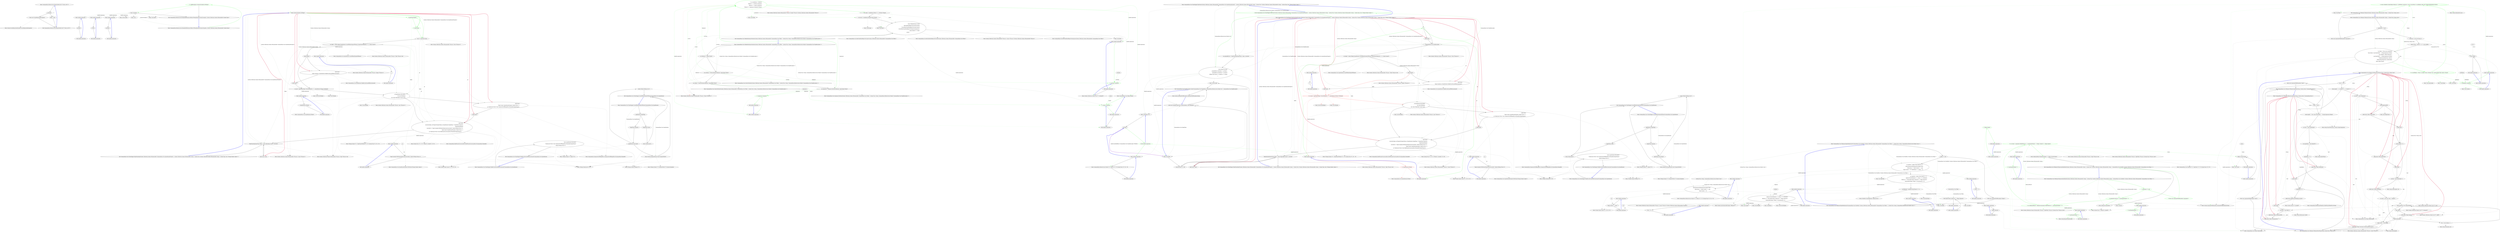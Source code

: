 digraph  {
m0_0 [cluster="CommandLine.Infrastructure.PopsicleSetter.Set<T>(bool, ref T, T)", file="InstanceBuilderTests.cs", label="Entry CommandLine.Infrastructure.PopsicleSetter.Set<T>(bool, ref T, T)", span="8-8"];
m0_1 [cluster="CommandLine.Infrastructure.PopsicleSetter.Set<T>(bool, ref T, T)", file="InstanceBuilderTests.cs", label=consumed, span="10-10"];
m0_3 [cluster="CommandLine.Infrastructure.PopsicleSetter.Set<T>(bool, ref T, T)", file="InstanceBuilderTests.cs", label="field = value", span="15-15"];
m0_2 [cluster="CommandLine.Infrastructure.PopsicleSetter.Set<T>(bool, ref T, T)", file="InstanceBuilderTests.cs", label="throw new InvalidOperationException();", span="12-12"];
m0_4 [cluster="CommandLine.Infrastructure.PopsicleSetter.Set<T>(bool, ref T, T)", file="InstanceBuilderTests.cs", label="Exit CommandLine.Infrastructure.PopsicleSetter.Set<T>(bool, ref T, T)", span="8-8"];
m0_5 [cluster="System.InvalidOperationException.InvalidOperationException()", file="InstanceBuilderTests.cs", label="Entry System.InvalidOperationException.InvalidOperationException()", span="0-0"];
m1_5 [cluster="Unk.Select", file="Sequence.cs", label="Entry Unk.Select", span=""];
m1_32 [cluster="System.Collections.Generic.IEnumerable<TSource>.Empty<TSource>()", file="Sequence.cs", label="Entry System.Collections.Generic.IEnumerable<TSource>.Empty<TSource>()", span="31-31"];
m1_0 [cluster="CommandLine.Infrastructure.ExceptionExtensions.RethrowWhenAbsentIn(System.Exception, System.Collections.Generic.IEnumerable<System.Type>)", file="Sequence.cs", label="Entry CommandLine.Infrastructure.ExceptionExtensions.RethrowWhenAbsentIn(System.Exception, System.Collections.Generic.IEnumerable<System.Type>)", span="11-11"];
m1_1 [cluster="CommandLine.Infrastructure.ExceptionExtensions.RethrowWhenAbsentIn(System.Exception, System.Collections.Generic.IEnumerable<System.Type>)", color=green, community=0, file="Sequence.cs", label="0: !validExceptions.Contains(exception.GetType())", span="13-13"];
m1_2 [cluster="CommandLine.Infrastructure.ExceptionExtensions.RethrowWhenAbsentIn(System.Exception, System.Collections.Generic.IEnumerable<System.Type>)", file="Sequence.cs", label="throw exception;", span="15-15"];
m1_3 [cluster="CommandLine.Infrastructure.ExceptionExtensions.RethrowWhenAbsentIn(System.Exception, System.Collections.Generic.IEnumerable<System.Type>)", file="Sequence.cs", label="Exit CommandLine.Infrastructure.ExceptionExtensions.RethrowWhenAbsentIn(System.Exception, System.Collections.Generic.IEnumerable<System.Type>)", span="11-11"];
m1_6 [cluster="Unk.>", file="Sequence.cs", label="Entry Unk.>", span=""];
m1_4 [cluster="System.Exception.GetType()", file="Sequence.cs", label="Entry System.Exception.GetType()", span="0-0"];
m1_17 [cluster="CommandLine.Core.ValueMapper.MapValuesImpl(System.Collections.Generic.IEnumerable<CommandLine.Core.SpecificationProperty>, System.Collections.Generic.IEnumerable<string>, System.Func<System.Collections.Generic.IEnumerable<string>, System.Type, bool, CSharpx.Maybe<object>>)", color=green, community=0, file="Sequence.cs", label="0: specProps.Empty()", span="34-34"];
m1_18 [cluster="CommandLine.Core.ValueMapper.MapValuesImpl(System.Collections.Generic.IEnumerable<CommandLine.Core.SpecificationProperty>, System.Collections.Generic.IEnumerable<string>, System.Func<System.Collections.Generic.IEnumerable<string>, System.Type, bool, CSharpx.Maybe<object>>)", color=green, community=0, file="Sequence.cs", label="0: yield break;", span="36-36"];
m1_19 [cluster="CommandLine.Core.ValueMapper.MapValuesImpl(System.Collections.Generic.IEnumerable<CommandLine.Core.SpecificationProperty>, System.Collections.Generic.IEnumerable<string>, System.Func<System.Collections.Generic.IEnumerable<string>, System.Type, bool, CSharpx.Maybe<object>>)", file="Sequence.cs", label="var pt = specProps.First()", span="38-38"];
m1_29 [cluster="CommandLine.Core.ValueMapper.MapValuesImpl(System.Collections.Generic.IEnumerable<CommandLine.Core.SpecificationProperty>, System.Collections.Generic.IEnumerable<string>, System.Func<System.Collections.Generic.IEnumerable<string>, System.Type, bool, CSharpx.Maybe<object>>)", file="Sequence.cs", label="MapValuesImpl(specProps.Skip(1), values.Skip(taken.Count()), converter)", span="65-65"];
m1_22 [cluster="CommandLine.Core.ValueMapper.MapValuesImpl(System.Collections.Generic.IEnumerable<CommandLine.Core.SpecificationProperty>, System.Collections.Generic.IEnumerable<string>, System.Func<System.Collections.Generic.IEnumerable<string>, System.Type, bool, CSharpx.Maybe<object>>)", file="Sequence.cs", label="yield return\r\n                    Tuple.Create(pt, pt.Specification.MakeErrorInCaseOfMinConstraint());", span="42-43"];
m1_23 [cluster="CommandLine.Core.ValueMapper.MapValuesImpl(System.Collections.Generic.IEnumerable<CommandLine.Core.SpecificationProperty>, System.Collections.Generic.IEnumerable<string>, System.Func<System.Collections.Generic.IEnumerable<string>, System.Type, bool, CSharpx.Maybe<object>>)", file="Sequence.cs", label="yield break;", span="44-44"];
m1_26 [cluster="CommandLine.Core.ValueMapper.MapValuesImpl(System.Collections.Generic.IEnumerable<CommandLine.Core.SpecificationProperty>, System.Collections.Generic.IEnumerable<string>, System.Func<System.Collections.Generic.IEnumerable<string>, System.Type, bool, CSharpx.Maybe<object>>)", file="Sequence.cs", label="yield return\r\n                    Tuple.Create<SpecificationProperty, Maybe<Error>>(\r\n                        pt, Maybe.Just<Error>(new SequenceOutOfRangeError(NameInfo.EmptyName)));", span="52-54"];
m1_27 [cluster="CommandLine.Core.ValueMapper.MapValuesImpl(System.Collections.Generic.IEnumerable<CommandLine.Core.SpecificationProperty>, System.Collections.Generic.IEnumerable<string>, System.Func<System.Collections.Generic.IEnumerable<string>, System.Type, bool, CSharpx.Maybe<object>>)", file="Sequence.cs", label="yield break;", span="55-55"];
m1_28 [cluster="CommandLine.Core.ValueMapper.MapValuesImpl(System.Collections.Generic.IEnumerable<CommandLine.Core.SpecificationProperty>, System.Collections.Generic.IEnumerable<string>, System.Func<System.Collections.Generic.IEnumerable<string>, System.Type, bool, CSharpx.Maybe<object>>)", file="Sequence.cs", label="yield return\r\n                converter(taken, pt.Property.PropertyType, pt.Specification.TargetType != TargetType.Sequence)\r\n                    .MapValueOrDefault(\r\n                        converted => Tuple.Create(pt.WithValue(Maybe.Just(converted)), Maybe.Nothing<Error>()),\r\n                        Tuple.Create<SpecificationProperty, Maybe<Error>>(\r\n                            pt, Maybe.Just<Error>(new BadFormatConversionError(NameInfo.EmptyName))));", span="58-63"];
m1_30 [cluster="CommandLine.Core.ValueMapper.MapValuesImpl(System.Collections.Generic.IEnumerable<CommandLine.Core.SpecificationProperty>, System.Collections.Generic.IEnumerable<string>, System.Func<System.Collections.Generic.IEnumerable<string>, System.Type, bool, CSharpx.Maybe<object>>)", file="Sequence.cs", label="yield return value;", span="67-67"];
m1_20 [cluster="CommandLine.Core.ValueMapper.MapValuesImpl(System.Collections.Generic.IEnumerable<CommandLine.Core.SpecificationProperty>, System.Collections.Generic.IEnumerable<string>, System.Func<System.Collections.Generic.IEnumerable<string>, System.Type, bool, CSharpx.Maybe<object>>)", file="Sequence.cs", label="var taken = values.Take(pt.Specification.CountOfMaxNumberOfValues().MapValueOrDefault(n => n, values.Count()))", span="39-39"];
m1_24 [cluster="CommandLine.Core.ValueMapper.MapValuesImpl(System.Collections.Generic.IEnumerable<CommandLine.Core.SpecificationProperty>, System.Collections.Generic.IEnumerable<string>, System.Func<System.Collections.Generic.IEnumerable<string>, System.Type, bool, CSharpx.Maybe<object>>)", file="Sequence.cs", label="var next = specProps.Skip(1).FirstOrDefault(s => s.Specification.IsValue()).ToMaybe()", span="47-47"];
m1_25 [cluster="CommandLine.Core.ValueMapper.MapValuesImpl(System.Collections.Generic.IEnumerable<CommandLine.Core.SpecificationProperty>, System.Collections.Generic.IEnumerable<string>, System.Func<System.Collections.Generic.IEnumerable<string>, System.Type, bool, CSharpx.Maybe<object>>)", file="Sequence.cs", label="pt.Specification.Max.IsJust()\r\n                && next.IsNothing()\r\n                && values.Skip(taken.Count()).Any()", span="48-50"];
m1_21 [cluster="CommandLine.Core.ValueMapper.MapValuesImpl(System.Collections.Generic.IEnumerable<CommandLine.Core.SpecificationProperty>, System.Collections.Generic.IEnumerable<string>, System.Func<System.Collections.Generic.IEnumerable<string>, System.Type, bool, CSharpx.Maybe<object>>)", file="Sequence.cs", label="taken.Empty()", span="40-40"];
m1_31 [cluster="CommandLine.Core.ValueMapper.MapValuesImpl(System.Collections.Generic.IEnumerable<CommandLine.Core.SpecificationProperty>, System.Collections.Generic.IEnumerable<string>, System.Func<System.Collections.Generic.IEnumerable<string>, System.Type, bool, CSharpx.Maybe<object>>)", file="Sequence.cs", label="Exit CommandLine.Core.ValueMapper.MapValuesImpl(System.Collections.Generic.IEnumerable<CommandLine.Core.SpecificationProperty>, System.Collections.Generic.IEnumerable<string>, System.Func<System.Collections.Generic.IEnumerable<string>, System.Type, bool, CSharpx.Maybe<object>>)", span="29-29"];
m1_34 [cluster="CommandLine.Core.Specification.CountOfMaxNumberOfValues()", file="Sequence.cs", label="Entry CommandLine.Core.Specification.CountOfMaxNumberOfValues()", span="71-71"];
m1_56 [cluster="CommandLine.Core.Specification.IsValue()", file="Sequence.cs", label="Entry CommandLine.Core.Specification.IsValue()", span="15-15"];
m1_44 [cluster="Unk.IsNothing", file="Sequence.cs", label="Entry Unk.IsNothing", span=""];
m1_42 [cluster="Unk.ToMaybe", file="Sequence.cs", label="Entry Unk.ToMaybe", span=""];
m1_47 [cluster="CSharpx.Maybe.Just<T>(T)", file="Sequence.cs", label="Entry CSharpx.Maybe.Just<T>(T)", span="124-124"];
m1_46 [cluster="CommandLine.SequenceOutOfRangeError.SequenceOutOfRangeError(CommandLine.NameInfo)", file="Sequence.cs", label="Entry CommandLine.SequenceOutOfRangeError.SequenceOutOfRangeError(CommandLine.NameInfo)", span="360-360"];
m1_39 [cluster="System.Tuple.Create<T1, T2>(T1, T2)", file="Sequence.cs", label="Entry System.Tuple.Create<T1, T2>(T1, T2)", span="0-0"];
m1_53 [cluster="lambda expression", file="Sequence.cs", label="Entry lambda expression", span="47-47"];
m1_8 [cluster="lambda expression", file="Sequence.cs", label="Entry lambda expression", span="23-23"];
m1_11 [cluster="lambda expression", file="Sequence.cs", label="Entry lambda expression", span="24-24"];
m1_14 [cluster="lambda expression", file="Sequence.cs", label="Entry lambda expression", span="25-25"];
m1_58 [cluster="lambda expression", file="Sequence.cs", label="Tuple.Create(pt.WithValue(Maybe.Just(converted)), Maybe.Nothing<Error>())", span="61-61"];
m1_10 [cluster="lambda expression", file="Sequence.cs", label="Exit lambda expression", span="23-23"];
m1_9 [cluster="lambda expression", file="Sequence.cs", label="pe.Item1", span="23-23"];
m1_13 [cluster="lambda expression", file="Sequence.cs", label="Exit lambda expression", span="24-24"];
m1_12 [cluster="lambda expression", file="Sequence.cs", label="pe.Item2", span="24-24"];
m1_16 [cluster="lambda expression", file="Sequence.cs", label="Exit lambda expression", span="25-25"];
m1_15 [cluster="lambda expression", file="Sequence.cs", label="e.Value", span="25-25"];
m1_57 [cluster="lambda expression", file="Sequence.cs", label="Entry lambda expression", span="61-61"];
m1_50 [cluster="lambda expression", file="Sequence.cs", label="Entry lambda expression", span="39-39"];
m1_59 [cluster="lambda expression", file="Sequence.cs", label="Exit lambda expression", span="61-61"];
m1_52 [cluster="lambda expression", file="Sequence.cs", label="Exit lambda expression", span="39-39"];
m1_51 [cluster="lambda expression", file="Sequence.cs", label=n, span="39-39"];
m1_54 [cluster="lambda expression", file="Sequence.cs", label="s.Specification.IsValue()", span="47-47"];
m1_55 [cluster="lambda expression", file="Sequence.cs", label="Exit lambda expression", span="47-47"];
m1_33 [cluster="System.Collections.Generic.IEnumerable<TSource>.First<TSource>()", file="Sequence.cs", label="Entry System.Collections.Generic.IEnumerable<TSource>.First<TSource>()", span="0-0"];
m1_45 [cluster="System.Collections.Generic.IEnumerable<TSource>.Any<TSource>()", file="Sequence.cs", label="Entry System.Collections.Generic.IEnumerable<TSource>.Any<TSource>()", span="0-0"];
m1_60 [cluster="CommandLine.Core.SpecificationProperty.WithValue(CSharpx.Maybe<object>)", file="Sequence.cs", label="Entry CommandLine.Core.SpecificationProperty.WithValue(CSharpx.Maybe<object>)", span="18-18"];
m1_40 [cluster="System.Collections.Generic.IEnumerable<TSource>.Skip<TSource>(int)", file="Sequence.cs", label="Entry System.Collections.Generic.IEnumerable<TSource>.Skip<TSource>(int)", span="0-0"];
m1_37 [cluster="System.Collections.Generic.IEnumerable<TSource>.Take<TSource>(int)", file="Sequence.cs", label="Entry System.Collections.Generic.IEnumerable<TSource>.Take<TSource>(int)", span="0-0"];
m1_48 [cluster="System.Func<T1, T2, T3, TResult>.Invoke(T1, T2, T3)", file="Sequence.cs", label="Entry System.Func<T1, T2, T3, TResult>.Invoke(T1, T2, T3)", span="0-0"];
m1_72 [cluster="CommandLine.Core.ValueMapper.MakeErrorInCaseOfMinConstraint(CommandLine.Core.Specification)", file="Sequence.cs", label="Entry CommandLine.Core.ValueMapper.MakeErrorInCaseOfMinConstraint(CommandLine.Core.Specification)", span="87-87"];
m1_73 [cluster="CommandLine.Core.ValueMapper.MakeErrorInCaseOfMinConstraint(CommandLine.Core.Specification)", file="Sequence.cs", label="return specification.Min.IsJust()\r\n                ? Maybe.Just<Error>(new SequenceOutOfRangeError(NameInfo.EmptyName))\r\n                : Maybe.Nothing<Error>();", span="89-91"];
m1_74 [cluster="CommandLine.Core.ValueMapper.MakeErrorInCaseOfMinConstraint(CommandLine.Core.Specification)", file="Sequence.cs", label="Exit CommandLine.Core.ValueMapper.MakeErrorInCaseOfMinConstraint(CommandLine.Core.Specification)", span="87-87"];
m1_49 [cluster="CommandLine.BadFormatConversionError.BadFormatConversionError(CommandLine.NameInfo)", file="Sequence.cs", label="Entry CommandLine.BadFormatConversionError.BadFormatConversionError(CommandLine.NameInfo)", span="349-349"];
m1_38 [cluster="CommandLine.Core.Specification.MakeErrorInCaseOfMinConstraint()", file="Sequence.cs", label="Entry CommandLine.Core.Specification.MakeErrorInCaseOfMinConstraint()", span="87-87"];
m1_61 [cluster="CSharpx.Maybe.Nothing<T>()", file="Sequence.cs", label="Entry CSharpx.Maybe.Nothing<T>()", span="116-116"];
m1_36 [cluster="CSharpx.Maybe<T1>.MapValueOrDefault<T1, T2>(System.Func<T1, T2>, T2)", file="Sequence.cs", label="Entry CSharpx.Maybe<T1>.MapValueOrDefault<T1, T2>(System.Func<T1, T2>, T2)", span="377-377"];
m1_71 [cluster="CSharpx.Maybe<T>.FromJustOrFail<T>(System.Exception)", file="Sequence.cs", label="Entry CSharpx.Maybe<T>.FromJustOrFail<T>(System.Exception)", span="355-355"];
m1_35 [cluster="System.Collections.Generic.IEnumerable<TSource>.Count<TSource>()", file="Sequence.cs", label="Entry System.Collections.Generic.IEnumerable<TSource>.Count<TSource>()", span="0-0"];
m1_62 [cluster="CommandLine.Core.ValueMapper.CountOfMaxNumberOfValues(CommandLine.Core.Specification)", file="Sequence.cs", label="Entry CommandLine.Core.ValueMapper.CountOfMaxNumberOfValues(CommandLine.Core.Specification)", span="71-71"];
m1_68 [cluster="CommandLine.Core.ValueMapper.CountOfMaxNumberOfValues(CommandLine.Core.Specification)", file="Sequence.cs", label="return Maybe.Just(specification.Max.FromJustOrFail());", span="80-80"];
m1_65 [cluster="CommandLine.Core.ValueMapper.CountOfMaxNumberOfValues(CommandLine.Core.Specification)", file="Sequence.cs", label="return Maybe.Just(1);", span="76-76"];
m1_67 [cluster="CommandLine.Core.ValueMapper.CountOfMaxNumberOfValues(CommandLine.Core.Specification)", file="Sequence.cs", label="specification.Max.IsJust()", span="78-78"];
m1_69 [cluster="CommandLine.Core.ValueMapper.CountOfMaxNumberOfValues(CommandLine.Core.Specification)", file="Sequence.cs", label="return Maybe.Nothing<int>();", span="84-84"];
m1_64 [cluster="CommandLine.Core.ValueMapper.CountOfMaxNumberOfValues(CommandLine.Core.Specification)", file="Sequence.cs", label="TargetType.Scalar", span="75-75"];
m1_66 [cluster="CommandLine.Core.ValueMapper.CountOfMaxNumberOfValues(CommandLine.Core.Specification)", file="Sequence.cs", label="TargetType.Sequence", span="77-77"];
m1_63 [cluster="CommandLine.Core.ValueMapper.CountOfMaxNumberOfValues(CommandLine.Core.Specification)", file="Sequence.cs", label="specification.TargetType", span="73-73"];
m1_70 [cluster="CommandLine.Core.ValueMapper.CountOfMaxNumberOfValues(CommandLine.Core.Specification)", file="Sequence.cs", label="Exit CommandLine.Core.ValueMapper.CountOfMaxNumberOfValues(CommandLine.Core.Specification)", span="71-71"];
m1_41 [cluster="Unk.FirstOrDefault", file="Sequence.cs", label="Entry Unk.FirstOrDefault", span=""];
m1_43 [cluster="CSharpx.Maybe<T>.IsJust<T>()", file="Sequence.cs", label="Entry CSharpx.Maybe<T>.IsJust<T>()", span="326-326"];
m1_7 [cluster="Unk.Succeed", file="Sequence.cs", label="Entry Unk.Succeed", span=""];
m1_75 [file="Sequence.cs", label=pt, span=""];
m2_15 [cluster="Unk.Where", file="TokenPartitioner.cs", label="Entry Unk.Where", span=""];
m2_23 [cluster="lambda expression", file="TokenPartitioner.cs", label="Entry lambda expression", span="21-21"];
m2_12 [cluster="CommandLine.Core.Scalar.Partition(System.Collections.Generic.IEnumerable<CommandLine.Core.Token>, System.Func<string, CommandLine.Infrastructure.Maybe<CommandLine.Core.TypeDescriptor>>)", file="TokenPartitioner.cs", label="Entry CommandLine.Core.Scalar.Partition(System.Collections.Generic.IEnumerable<CommandLine.Core.Token>, System.Func<string, CommandLine.Infrastructure.Maybe<CommandLine.Core.TypeDescriptor>>)", span="11-11"];
m2_22 [cluster="Unk.Select", file="TokenPartitioner.cs", label="Entry Unk.Select", span=""];
m2_19 [cluster="CommandLine.Core.KeyValuePairHelper.ForScalar(System.Collections.Generic.IEnumerable<CommandLine.Core.Token>)", file="TokenPartitioner.cs", label="Entry CommandLine.Core.KeyValuePairHelper.ForScalar(System.Collections.Generic.IEnumerable<CommandLine.Core.Token>)", span="16-16"];
m2_13 [cluster="CommandLine.Core.Sequence.Partition(System.Collections.Generic.IEnumerable<CommandLine.Core.Token>, System.Func<string, CommandLine.Infrastructure.Maybe<CommandLine.Core.TypeDescriptor>>)", file="TokenPartitioner.cs", label="Entry CommandLine.Core.Sequence.Partition(System.Collections.Generic.IEnumerable<CommandLine.Core.Token>, System.Func<string, CommandLine.Infrastructure.Maybe<CommandLine.Core.TypeDescriptor>>)", span="11-11"];
m2_0 [cluster="CommandLine.Core.TokenPartitioner.Partition(System.Collections.Generic.IEnumerable<CommandLine.Core.Token>, System.Func<string, CommandLine.Infrastructure.Maybe<CommandLine.Core.TypeDescriptor>>)", file="TokenPartitioner.cs", label="Entry CommandLine.Core.TokenPartitioner.Partition(System.Collections.Generic.IEnumerable<CommandLine.Core.Token>, System.Func<string, CommandLine.Infrastructure.Maybe<CommandLine.Core.TypeDescriptor>>)", span="12-12"];
m2_1 [cluster="CommandLine.Core.TokenPartitioner.Partition(System.Collections.Generic.IEnumerable<CommandLine.Core.Token>, System.Func<string, CommandLine.Infrastructure.Maybe<CommandLine.Core.TypeDescriptor>>)", file="TokenPartitioner.cs", label="var tokenList = tokens.ToList()", span="16-16"];
m2_2 [cluster="CommandLine.Core.TokenPartitioner.Partition(System.Collections.Generic.IEnumerable<CommandLine.Core.Token>, System.Func<string, CommandLine.Infrastructure.Maybe<CommandLine.Core.TypeDescriptor>>)", file="TokenPartitioner.cs", label="var switches = Switch.Partition(tokenList, typeLookup).ToList()", span="17-17"];
m2_3 [cluster="CommandLine.Core.TokenPartitioner.Partition(System.Collections.Generic.IEnumerable<CommandLine.Core.Token>, System.Func<string, CommandLine.Infrastructure.Maybe<CommandLine.Core.TypeDescriptor>>)", file="TokenPartitioner.cs", label="var scalars = Scalar.Partition(tokenList, typeLookup).ToList()", span="18-18"];
m2_4 [cluster="CommandLine.Core.TokenPartitioner.Partition(System.Collections.Generic.IEnumerable<CommandLine.Core.Token>, System.Func<string, CommandLine.Infrastructure.Maybe<CommandLine.Core.TypeDescriptor>>)", file="TokenPartitioner.cs", label="var sequences = Sequence.Partition(tokenList, typeLookup).ToList()", span="19-19"];
m2_5 [cluster="CommandLine.Core.TokenPartitioner.Partition(System.Collections.Generic.IEnumerable<CommandLine.Core.Token>, System.Func<string, CommandLine.Infrastructure.Maybe<CommandLine.Core.TypeDescriptor>>)", color=green, community=0, file="TokenPartitioner.cs", label="0: var nonOptions = tokenList\r\n                .Where(t => !switches.Contains(t))\r\n                .Where(t => !scalars.Contains(t))\r\n                .Where(t => !sequences.Contains(t)).ToList()", span="20-23"];
m2_8 [cluster="CommandLine.Core.TokenPartitioner.Partition(System.Collections.Generic.IEnumerable<CommandLine.Core.Token>, System.Func<string, CommandLine.Infrastructure.Maybe<CommandLine.Core.TypeDescriptor>>)", file="TokenPartitioner.cs", label="return TokenPartitions.Create(\r\n                    KeyValuePairHelper.ForSwitch(switches)\r\n                        .Concat(KeyValuePairHelper.ForScalar(scalars))\r\n                        .Concat(KeyValuePairHelper.ForSequence(sequences)),\r\n                values.Select(t => t.Text),\r\n                errors);", span="27-32"];
m2_6 [cluster="CommandLine.Core.TokenPartitioner.Partition(System.Collections.Generic.IEnumerable<CommandLine.Core.Token>, System.Func<string, CommandLine.Infrastructure.Maybe<CommandLine.Core.TypeDescriptor>>)", file="TokenPartitioner.cs", label="var values = nonOptions.Where(v => v.IsValue()).ToList()", span="24-24"];
m2_7 [cluster="CommandLine.Core.TokenPartitioner.Partition(System.Collections.Generic.IEnumerable<CommandLine.Core.Token>, System.Func<string, CommandLine.Infrastructure.Maybe<CommandLine.Core.TypeDescriptor>>)", file="TokenPartitioner.cs", label="var errors = nonOptions.Except(values).ToList()", span="25-25"];
m2_9 [cluster="CommandLine.Core.TokenPartitioner.Partition(System.Collections.Generic.IEnumerable<CommandLine.Core.Token>, System.Func<string, CommandLine.Infrastructure.Maybe<CommandLine.Core.TypeDescriptor>>)", file="TokenPartitioner.cs", label="Exit CommandLine.Core.TokenPartitioner.Partition(System.Collections.Generic.IEnumerable<CommandLine.Core.Token>, System.Func<string, CommandLine.Infrastructure.Maybe<CommandLine.Core.TypeDescriptor>>)", span="12-12"];
m2_17 [cluster="Unk.Except", file="TokenPartitioner.cs", label="Entry Unk.Except", span=""];
m2_30 [cluster="lambda expression", file="TokenPartitioner.cs", label="Exit lambda expression", span="31-31"];
m2_14 [cluster="System.Collections.Generic.IEnumerable<TSource>.Except<TSource>(System.Collections.Generic.IEnumerable<TSource>)", file="TokenPartitioner.cs", label="Entry System.Collections.Generic.IEnumerable<TSource>.Except<TSource>(System.Collections.Generic.IEnumerable<TSource>)", span="0-0"];
m2_16 [cluster="Unk.ToList", file="TokenPartitioner.cs", label="Entry Unk.ToList", span=""];
m2_31 [cluster="lambda expression", file="TokenPartitioner.cs", label="Entry lambda expression", span="23-23"];
m2_24 [cluster="lambda expression", color=green, community=0, file="TokenPartitioner.cs", label="2: !switches.Contains(t)", span="21-21"];
m2_28 [cluster="lambda expression", color=green, community=0, file="TokenPartitioner.cs", label="2: !scalars.Contains(t)", span="22-22"];
m2_25 [cluster="lambda expression", file="TokenPartitioner.cs", label="Exit lambda expression", span="21-21"];
m2_26 [cluster="System.Collections.Generic.List<T>.Contains(T)", file="TokenPartitioner.cs", label="Entry System.Collections.Generic.List<T>.Contains(T)", span="0-0"];
m2_29 [cluster="lambda expression", file="TokenPartitioner.cs", label="Exit lambda expression", span="22-22"];
m2_27 [cluster="CommandLine.Core.Token.IsValue()", file="TokenPartitioner.cs", label="Entry CommandLine.Core.Token.IsValue()", span="73-73"];
m2_32 [cluster="lambda expression", color=green, community=0, file="TokenPartitioner.cs", label="0: !sequences.Contains(t)", span="23-23"];
m2_33 [cluster="lambda expression", file="TokenPartitioner.cs", label="Exit lambda expression", span="23-23"];
m2_18 [cluster="CommandLine.Core.KeyValuePairHelper.ForSwitch(System.Collections.Generic.IEnumerable<CommandLine.Core.Token>)", file="TokenPartitioner.cs", label="Entry CommandLine.Core.KeyValuePairHelper.ForSwitch(System.Collections.Generic.IEnumerable<CommandLine.Core.Token>)", span="10-10"];
m2_11 [cluster="CommandLine.Core.Switch.Partition(System.Collections.Generic.IEnumerable<CommandLine.Core.Token>, System.Func<string, CommandLine.Infrastructure.Maybe<CommandLine.Core.TypeDescriptor>>)", file="TokenPartitioner.cs", label="Entry CommandLine.Core.Switch.Partition(System.Collections.Generic.IEnumerable<CommandLine.Core.Token>, System.Func<string, CommandLine.Infrastructure.Maybe<CommandLine.Core.TypeDescriptor>>)", span="11-11"];
m2_10 [cluster="System.Collections.Generic.IEnumerable<TSource>.ToList<TSource>()", file="TokenPartitioner.cs", label="Entry System.Collections.Generic.IEnumerable<TSource>.ToList<TSource>()", span="0-0"];
m2_20 [cluster="System.Collections.Generic.IEnumerable<TSource>.Concat<TSource>(System.Collections.Generic.IEnumerable<TSource>)", file="TokenPartitioner.cs", label="Entry System.Collections.Generic.IEnumerable<TSource>.Concat<TSource>(System.Collections.Generic.IEnumerable<TSource>)", span="0-0"];
m2_21 [cluster="CommandLine.Core.KeyValuePairHelper.ForSequence(System.Collections.Generic.IEnumerable<CommandLine.Core.Token>)", file="TokenPartitioner.cs", label="Entry CommandLine.Core.KeyValuePairHelper.ForSequence(System.Collections.Generic.IEnumerable<CommandLine.Core.Token>)", span="22-22"];
m2_41 [file="TokenPartitioner.cs", label=switches, span=""];
m2_42 [file="TokenPartitioner.cs", label=scalars, span=""];
m2_43 [file="TokenPartitioner.cs", label=sequences, span=""];
m3_0 [cluster="CommandLine.Core.ValueMapper.MapValues(System.Collections.Generic.IEnumerable<CommandLine.Core.SpecificationProperty>, System.Collections.Generic.IEnumerable<string>, System.Func<System.Collections.Generic.IEnumerable<string>, System.Type, bool, CSharpx.Maybe<object>>)", file="TypeDescriptor.cs", label="Entry CommandLine.Core.ValueMapper.MapValues(System.Collections.Generic.IEnumerable<CommandLine.Core.SpecificationProperty>, System.Collections.Generic.IEnumerable<string>, System.Func<System.Collections.Generic.IEnumerable<string>, System.Type, bool, CSharpx.Maybe<object>>)", span="15-15"];
m3_3 [cluster="CommandLine.Core.ValueMapper.MapValues(System.Collections.Generic.IEnumerable<CommandLine.Core.SpecificationProperty>, System.Collections.Generic.IEnumerable<string>, System.Func<System.Collections.Generic.IEnumerable<string>, System.Type, bool, CSharpx.Maybe<object>>)", color=green, community=0, file="TypeDescriptor.cs", label="2: Exit CommandLine.Core.ValueMapper.MapValues(System.Collections.Generic.IEnumerable<CommandLine.Core.SpecificationProperty>, System.Collections.Generic.IEnumerable<string>, System.Func<System.Collections.Generic.IEnumerable<string>, System.Type, bool, CSharpx.Maybe<object>>)", span="15-15"];
m3_2 [cluster="CommandLine.Core.ValueMapper.MapValues(System.Collections.Generic.IEnumerable<CommandLine.Core.SpecificationProperty>, System.Collections.Generic.IEnumerable<string>, System.Func<System.Collections.Generic.IEnumerable<string>, System.Type, bool, CSharpx.Maybe<object>>)", file="TypeDescriptor.cs", label="return Result.Succeed(\r\n                propAndErrors.Select(pe => pe.Item1),\r\n                propAndErrors.Select(pe => pe.Item2)\r\n                    .OfType<Just<Error>>().Select(e => e.Value)\r\n                );", span="22-26"];
m3_1 [cluster="CommandLine.Core.ValueMapper.MapValues(System.Collections.Generic.IEnumerable<CommandLine.Core.SpecificationProperty>, System.Collections.Generic.IEnumerable<string>, System.Func<System.Collections.Generic.IEnumerable<string>, System.Type, bool, CSharpx.Maybe<object>>)", file="TypeDescriptor.cs", label="var propAndErrors = MapValuesImpl(specProps, values, converter)", span="20-20"];
m3_4 [cluster="CommandLine.Core.ValueMapper.MapValuesImpl(System.Collections.Generic.IEnumerable<CommandLine.Core.SpecificationProperty>, System.Collections.Generic.IEnumerable<string>, System.Func<System.Collections.Generic.IEnumerable<string>, System.Type, bool, CSharpx.Maybe<object>>)", file="TypeDescriptor.cs", label="Entry CommandLine.Core.ValueMapper.MapValuesImpl(System.Collections.Generic.IEnumerable<CommandLine.Core.SpecificationProperty>, System.Collections.Generic.IEnumerable<string>, System.Func<System.Collections.Generic.IEnumerable<string>, System.Type, bool, CSharpx.Maybe<object>>)", span="29-29"];
m3_32 [cluster="System.Collections.Generic.IEnumerable<TSource>.Empty<TSource>()", file="TypeDescriptor.cs", label="Entry System.Collections.Generic.IEnumerable<TSource>.Empty<TSource>()", span="31-31"];
m3_12 [cluster="lambda expression", file="TypeDescriptor.cs", label="pe.Item2", span="24-24"];
m3_13 [cluster="lambda expression", color=green, community=0, file="TypeDescriptor.cs", label="0: Exit lambda expression", span="24-24"];
m3_14 [cluster="lambda expression", file="TypeDescriptor.cs", label="Entry lambda expression", span="25-25"];
m3_6 [cluster="CommandLine.Core.TypeDescriptor.Create(CommandLine.Core.TargetType, CommandLine.Infrastructure.Maybe<int>, CommandLine.Core.TypeDescriptor)", file="TypeDescriptor.cs", label="maximumItems == null", span="37-37"];
m3_17 [cluster="lambda expression", color=green, community=0, file="TypeDescriptor.cs", label="0: n", span="47-47"];
m3_18 [cluster="CommandLine.Core.ValueMapper.MapValuesImpl(System.Collections.Generic.IEnumerable<CommandLine.Core.SpecificationProperty>, System.Collections.Generic.IEnumerable<string>, System.Func<System.Collections.Generic.IEnumerable<string>, System.Type, bool, CSharpx.Maybe<object>>)", file="TypeDescriptor.cs", label="yield break;", span="36-36"];
m3_22 [cluster="CommandLine.Core.ValueMapper.MapValuesImpl(System.Collections.Generic.IEnumerable<CommandLine.Core.SpecificationProperty>, System.Collections.Generic.IEnumerable<string>, System.Func<System.Collections.Generic.IEnumerable<string>, System.Type, bool, CSharpx.Maybe<object>>)", file="TypeDescriptor.cs", label="yield return\r\n                    Tuple.Create(pt, pt.Specification.MakeErrorInCaseOfMinConstraint());", span="42-43"];
m3_23 [cluster="CommandLine.Core.ValueMapper.MapValuesImpl(System.Collections.Generic.IEnumerable<CommandLine.Core.SpecificationProperty>, System.Collections.Generic.IEnumerable<string>, System.Func<System.Collections.Generic.IEnumerable<string>, System.Type, bool, CSharpx.Maybe<object>>)", file="TypeDescriptor.cs", label="yield break;", span="44-44"];
m3_26 [cluster="CommandLine.Core.ValueMapper.MapValuesImpl(System.Collections.Generic.IEnumerable<CommandLine.Core.SpecificationProperty>, System.Collections.Generic.IEnumerable<string>, System.Func<System.Collections.Generic.IEnumerable<string>, System.Type, bool, CSharpx.Maybe<object>>)", file="TypeDescriptor.cs", label="yield return\r\n                    Tuple.Create<SpecificationProperty, Maybe<Error>>(\r\n                        pt, Maybe.Just<Error>(new SequenceOutOfRangeError(NameInfo.EmptyName)));", span="52-54"];
m3_27 [cluster="CommandLine.Core.ValueMapper.MapValuesImpl(System.Collections.Generic.IEnumerable<CommandLine.Core.SpecificationProperty>, System.Collections.Generic.IEnumerable<string>, System.Func<System.Collections.Generic.IEnumerable<string>, System.Type, bool, CSharpx.Maybe<object>>)", file="TypeDescriptor.cs", label="yield break;", span="55-55"];
m3_28 [cluster="CommandLine.Core.ValueMapper.MapValuesImpl(System.Collections.Generic.IEnumerable<CommandLine.Core.SpecificationProperty>, System.Collections.Generic.IEnumerable<string>, System.Func<System.Collections.Generic.IEnumerable<string>, System.Type, bool, CSharpx.Maybe<object>>)", file="TypeDescriptor.cs", label="yield return\r\n                converter(taken, pt.Property.PropertyType, pt.Specification.TargetType != TargetType.Sequence)\r\n                    .MapValueOrDefault(\r\n                        converted => Tuple.Create(pt.WithValue(Maybe.Just(converted)), Maybe.Nothing<Error>()),\r\n                        Tuple.Create<SpecificationProperty, Maybe<Error>>(\r\n                            pt, Maybe.Just<Error>(new BadFormatConversionError(NameInfo.EmptyName))));", span="58-63"];
m3_30 [cluster="CommandLine.Core.ValueMapper.MapValuesImpl(System.Collections.Generic.IEnumerable<CommandLine.Core.SpecificationProperty>, System.Collections.Generic.IEnumerable<string>, System.Func<System.Collections.Generic.IEnumerable<string>, System.Type, bool, CSharpx.Maybe<object>>)", file="TypeDescriptor.cs", label="yield return value;", span="67-67"];
m3_19 [cluster="CommandLine.Core.ValueMapper.MapValuesImpl(System.Collections.Generic.IEnumerable<CommandLine.Core.SpecificationProperty>, System.Collections.Generic.IEnumerable<string>, System.Func<System.Collections.Generic.IEnumerable<string>, System.Type, bool, CSharpx.Maybe<object>>)", file="TypeDescriptor.cs", label="CommandLine.Core.TypeDescriptor", span=""];
m3_20 [cluster="CommandLine.Core.ValueMapper.MapValuesImpl(System.Collections.Generic.IEnumerable<CommandLine.Core.SpecificationProperty>, System.Collections.Generic.IEnumerable<string>, System.Func<System.Collections.Generic.IEnumerable<string>, System.Type, bool, CSharpx.Maybe<object>>)", file="TypeDescriptor.cs", label="var taken = values.Take(pt.Specification.CountOfMaxNumberOfValues().MapValueOrDefault(n => n, values.Count()))", span="39-39"];
m3_24 [cluster="CommandLine.Core.ValueMapper.MapValuesImpl(System.Collections.Generic.IEnumerable<CommandLine.Core.SpecificationProperty>, System.Collections.Generic.IEnumerable<string>, System.Func<System.Collections.Generic.IEnumerable<string>, System.Type, bool, CSharpx.Maybe<object>>)", color=red, community=0, file="TypeDescriptor.cs", label="0: var next = specProps.Skip(1).FirstOrDefault(s => s.Specification.IsValue()).ToMaybe()", span="47-47"];
m3_25 [cluster="CommandLine.Core.ValueMapper.MapValuesImpl(System.Collections.Generic.IEnumerable<CommandLine.Core.SpecificationProperty>, System.Collections.Generic.IEnumerable<string>, System.Func<System.Collections.Generic.IEnumerable<string>, System.Type, bool, CSharpx.Maybe<object>>)", file="TypeDescriptor.cs", label="pt.Specification.Max.IsJust()\r\n                && next.IsNothing()\r\n                && values.Skip(taken.Count()).Any()", span="48-50"];
m3_29 [cluster="CommandLine.Core.ValueMapper.MapValuesImpl(System.Collections.Generic.IEnumerable<CommandLine.Core.SpecificationProperty>, System.Collections.Generic.IEnumerable<string>, System.Func<System.Collections.Generic.IEnumerable<string>, System.Type, bool, CSharpx.Maybe<object>>)", file="TypeDescriptor.cs", label="MapValuesImpl(specProps.Skip(1), values.Skip(taken.Count()), converter)", span="65-65"];
m3_21 [cluster="CommandLine.Core.ValueMapper.MapValuesImpl(System.Collections.Generic.IEnumerable<CommandLine.Core.SpecificationProperty>, System.Collections.Generic.IEnumerable<string>, System.Func<System.Collections.Generic.IEnumerable<string>, System.Type, bool, CSharpx.Maybe<object>>)", file="TypeDescriptor.cs", label="taken.Empty()", span="40-40"];
m3_31 [cluster="CommandLine.Core.ValueMapper.MapValuesImpl(System.Collections.Generic.IEnumerable<CommandLine.Core.SpecificationProperty>, System.Collections.Generic.IEnumerable<string>, System.Func<System.Collections.Generic.IEnumerable<string>, System.Type, bool, CSharpx.Maybe<object>>)", file="TypeDescriptor.cs", label="Exit CommandLine.Core.ValueMapper.MapValuesImpl(System.Collections.Generic.IEnumerable<CommandLine.Core.SpecificationProperty>, System.Collections.Generic.IEnumerable<string>, System.Func<System.Collections.Generic.IEnumerable<string>, System.Type, bool, CSharpx.Maybe<object>>)", span="29-29"];
m3_34 [cluster="CommandLine.Core.Specification.CountOfMaxNumberOfValues()", file="TypeDescriptor.cs", label="Entry CommandLine.Core.Specification.CountOfMaxNumberOfValues()", span="71-71"];
m3_56 [cluster="CommandLine.Core.Specification.IsValue()", file="TypeDescriptor.cs", label="Entry CommandLine.Core.Specification.IsValue()", span="15-15"];
m3_44 [cluster="Unk.IsNothing", file="TypeDescriptor.cs", label="Entry Unk.IsNothing", span=""];
m3_42 [cluster="Unk.ToMaybe", file="TypeDescriptor.cs", label="Entry Unk.ToMaybe", span=""];
m3_45 [cluster="System.Collections.Generic.IEnumerable<TSource>.Any<TSource>()", file="TypeDescriptor.cs", label="Entry System.Collections.Generic.IEnumerable<TSource>.Any<TSource>()", span="0-0"];
m3_46 [cluster="CommandLine.SequenceOutOfRangeError.SequenceOutOfRangeError(CommandLine.NameInfo)", file="TypeDescriptor.cs", label="Entry CommandLine.SequenceOutOfRangeError.SequenceOutOfRangeError(CommandLine.NameInfo)", span="360-360"];
m3_39 [cluster="System.Tuple.Create<T1, T2>(T1, T2)", file="TypeDescriptor.cs", label="Entry System.Tuple.Create<T1, T2>(T1, T2)", span="0-0"];
m3_57 [cluster="lambda expression", file="TypeDescriptor.cs", label="Entry lambda expression", span="61-61"];
m3_8 [cluster="CommandLine.Core.TypeDescriptor.Create(CommandLine.Core.TargetType, CommandLine.Infrastructure.Maybe<int>, CommandLine.Core.TypeDescriptor)", file="TypeDescriptor.cs", label="return new TypeDescriptor(tag, maximumItems, next.ToMaybe());", span="39-39"];
m3_11 [cluster="T.ToMaybe<T>()", file="TypeDescriptor.cs", label="Entry T.ToMaybe<T>()", span="79-79"];
m3_9 [cluster="CommandLine.Core.TypeDescriptor.Create(CommandLine.Core.TargetType, CommandLine.Infrastructure.Maybe<int>, CommandLine.Core.TypeDescriptor)", file="TypeDescriptor.cs", label="Exit CommandLine.Core.TypeDescriptor.Create(CommandLine.Core.TargetType, CommandLine.Infrastructure.Maybe<int>, CommandLine.Core.TypeDescriptor)", span="35-35"];
m3_10 [cluster="System.ArgumentNullException.ArgumentNullException(string)", file="TypeDescriptor.cs", label="Entry System.ArgumentNullException.ArgumentNullException(string)", span="0-0"];
m3_15 [cluster="CommandLine.Infrastructure.Maybe<T1>.Return<T1, T2>(System.Func<T1, T2>, T2)", file="TypeDescriptor.cs", label="Entry CommandLine.Infrastructure.Maybe<T1>.Return<T1, T2>(System.Func<T1, T2>, T2)", span="100-100"];
m3_16 [cluster="lambda expression", file="TypeDescriptor.cs", label="Exit lambda expression", span="25-25"];
m3_58 [cluster="lambda expression", file="TypeDescriptor.cs", label="Tuple.Create(pt.WithValue(Maybe.Just(converted)), Maybe.Nothing<Error>())", span="61-61"];
m3_50 [cluster="lambda expression", file="TypeDescriptor.cs", label="Entry lambda expression", span="39-39"];
m3_53 [cluster="lambda expression", file="TypeDescriptor.cs", label="Entry lambda expression", span="47-47"];
m3_51 [cluster="lambda expression", file="TypeDescriptor.cs", label=n, span="39-39"];
m3_52 [cluster="lambda expression", file="TypeDescriptor.cs", label="Exit lambda expression", span="39-39"];
m3_54 [cluster="lambda expression", color=red, community=0, file="TypeDescriptor.cs", label="0: s.Specification.IsValue()", span="47-47"];
m3_55 [cluster="lambda expression", file="TypeDescriptor.cs", label="Exit lambda expression", span="47-47"];
m3_59 [cluster="lambda expression", file="TypeDescriptor.cs", label="Exit lambda expression", span="61-61"];
m3_33 [cluster="System.Collections.Generic.IEnumerable<TSource>.First<TSource>()", file="TypeDescriptor.cs", label="Entry System.Collections.Generic.IEnumerable<TSource>.First<TSource>()", span="0-0"];
m3_47 [cluster="CSharpx.Maybe.Just<T>(T)", file="TypeDescriptor.cs", label="Entry CSharpx.Maybe.Just<T>(T)", span="124-124"];
m3_60 [cluster="CommandLine.Core.SpecificationProperty.WithValue(CSharpx.Maybe<object>)", file="TypeDescriptor.cs", label="Entry CommandLine.Core.SpecificationProperty.WithValue(CSharpx.Maybe<object>)", span="18-18"];
m3_40 [cluster="System.Collections.Generic.IEnumerable<TSource>.Skip<TSource>(int)", file="TypeDescriptor.cs", label="Entry System.Collections.Generic.IEnumerable<TSource>.Skip<TSource>(int)", span="0-0"];
m3_37 [cluster="System.Collections.Generic.IEnumerable<TSource>.Take<TSource>(int)", file="TypeDescriptor.cs", label="Entry System.Collections.Generic.IEnumerable<TSource>.Take<TSource>(int)", span="0-0"];
m3_48 [cluster="System.Func<T1, T2, T3, TResult>.Invoke(T1, T2, T3)", file="TypeDescriptor.cs", label="Entry System.Func<T1, T2, T3, TResult>.Invoke(T1, T2, T3)", span="0-0"];
m3_5 [cluster="Unk.Select", file="TypeDescriptor.cs", label="Entry Unk.Select", span=""];
m3_7 [cluster="Unk.Succeed", file="TypeDescriptor.cs", label="Entry Unk.Succeed", span=""];
m3_72 [cluster="CommandLine.Core.ValueMapper.MakeErrorInCaseOfMinConstraint(CommandLine.Core.Specification)", file="TypeDescriptor.cs", label="Entry CommandLine.Core.ValueMapper.MakeErrorInCaseOfMinConstraint(CommandLine.Core.Specification)", span="87-87"];
m3_73 [cluster="CommandLine.Core.ValueMapper.MakeErrorInCaseOfMinConstraint(CommandLine.Core.Specification)", file="TypeDescriptor.cs", label="return specification.Min.IsJust()\r\n                ? Maybe.Just<Error>(new SequenceOutOfRangeError(NameInfo.EmptyName))\r\n                : Maybe.Nothing<Error>();", span="89-91"];
m3_74 [cluster="CommandLine.Core.ValueMapper.MakeErrorInCaseOfMinConstraint(CommandLine.Core.Specification)", file="TypeDescriptor.cs", label="Exit CommandLine.Core.ValueMapper.MakeErrorInCaseOfMinConstraint(CommandLine.Core.Specification)", span="87-87"];
m3_49 [cluster="CommandLine.BadFormatConversionError.BadFormatConversionError(CommandLine.NameInfo)", file="TypeDescriptor.cs", label="Entry CommandLine.BadFormatConversionError.BadFormatConversionError(CommandLine.NameInfo)", span="349-349"];
m3_38 [cluster="CommandLine.Core.Specification.MakeErrorInCaseOfMinConstraint()", file="TypeDescriptor.cs", label="Entry CommandLine.Core.Specification.MakeErrorInCaseOfMinConstraint()", span="87-87"];
m3_61 [cluster="CSharpx.Maybe.Nothing<T>()", file="TypeDescriptor.cs", label="Entry CSharpx.Maybe.Nothing<T>()", span="116-116"];
m3_36 [cluster="CSharpx.Maybe<T1>.MapValueOrDefault<T1, T2>(System.Func<T1, T2>, T2)", file="TypeDescriptor.cs", label="Entry CSharpx.Maybe<T1>.MapValueOrDefault<T1, T2>(System.Func<T1, T2>, T2)", span="377-377"];
m3_71 [cluster="CSharpx.Maybe<T>.FromJustOrFail<T>(System.Exception)", file="TypeDescriptor.cs", label="Entry CSharpx.Maybe<T>.FromJustOrFail<T>(System.Exception)", span="355-355"];
m3_35 [cluster="System.Collections.Generic.IEnumerable<TSource>.Count<TSource>()", file="TypeDescriptor.cs", label="Entry System.Collections.Generic.IEnumerable<TSource>.Count<TSource>()", span="0-0"];
m3_62 [cluster="CommandLine.Core.ValueMapper.CountOfMaxNumberOfValues(CommandLine.Core.Specification)", file="TypeDescriptor.cs", label="Entry CommandLine.Core.ValueMapper.CountOfMaxNumberOfValues(CommandLine.Core.Specification)", span="71-71"];
m3_63 [cluster="CommandLine.Core.ValueMapper.CountOfMaxNumberOfValues(CommandLine.Core.Specification)", file="TypeDescriptor.cs", label="specification.TargetType", span="73-73"];
m3_67 [cluster="CommandLine.Core.ValueMapper.CountOfMaxNumberOfValues(CommandLine.Core.Specification)", file="TypeDescriptor.cs", label="specification.Max.IsJust()", span="78-78"];
m3_68 [cluster="CommandLine.Core.ValueMapper.CountOfMaxNumberOfValues(CommandLine.Core.Specification)", file="TypeDescriptor.cs", label="return Maybe.Just(specification.Max.FromJustOrFail());", span="80-80"];
m3_64 [cluster="CommandLine.Core.ValueMapper.CountOfMaxNumberOfValues(CommandLine.Core.Specification)", file="TypeDescriptor.cs", label="TargetType.Scalar", span="75-75"];
m3_66 [cluster="CommandLine.Core.ValueMapper.CountOfMaxNumberOfValues(CommandLine.Core.Specification)", file="TypeDescriptor.cs", label="TargetType.Sequence", span="77-77"];
m3_65 [cluster="CommandLine.Core.ValueMapper.CountOfMaxNumberOfValues(CommandLine.Core.Specification)", file="TypeDescriptor.cs", label="return Maybe.Just(1);", span="76-76"];
m3_69 [cluster="CommandLine.Core.ValueMapper.CountOfMaxNumberOfValues(CommandLine.Core.Specification)", file="TypeDescriptor.cs", label="return Maybe.Nothing<int>();", span="84-84"];
m3_70 [cluster="CommandLine.Core.ValueMapper.CountOfMaxNumberOfValues(CommandLine.Core.Specification)", file="TypeDescriptor.cs", label="Exit CommandLine.Core.ValueMapper.CountOfMaxNumberOfValues(CommandLine.Core.Specification)", span="71-71"];
m3_41 [cluster="Unk.FirstOrDefault", file="TypeDescriptor.cs", label="Entry Unk.FirstOrDefault", span=""];
m3_43 [cluster="CSharpx.Maybe<T>.IsJust<T>()", file="TypeDescriptor.cs", label="Entry CSharpx.Maybe<T>.IsJust<T>()", span="326-326"];
m3_75 [file="TypeDescriptor.cs", label=pt, span=""];
m4_62 [cluster="CommandLine.Core.Tokenizer.ExplodeOptionList(CommandLine.Core.StatePair<System.Collections.Generic.IEnumerable<CommandLine.Core.Token>>, System.Func<string, CommandLine.Infrastructure.Maybe<char>>)", file="TypeLookup.cs", label="Entry CommandLine.Core.Tokenizer.ExplodeOptionList(CommandLine.Core.StatePair<System.Collections.Generic.IEnumerable<CommandLine.Core.Token>>, System.Func<string, CommandLine.Infrastructure.Maybe<char>>)", span="48-48"];
m4_68 [cluster="CommandLine.Core.Tokenizer.ExplodeOptionList(CommandLine.Core.StatePair<System.Collections.Generic.IEnumerable<CommandLine.Core.Token>>, System.Func<string, CommandLine.Infrastructure.Maybe<char>>)", file="TypeLookup.cs", label="return StatePair.Create(flattened, tokens.Errors);", span="66-66"];
m4_65 [cluster="CommandLine.Core.Tokenizer.ExplodeOptionList(CommandLine.Core.StatePair<System.Collections.Generic.IEnumerable<CommandLine.Core.Token>>, System.Func<string, CommandLine.Infrastructure.Maybe<char>>)", file="TypeLookup.cs", label="var replaces = tokens.Value.Select((t,i) =>\r\n                optionSequenceWithSeparatorLookup(t.Text)\r\n                    .Return(sep => Tuple.Create(i + 1, sep),\r\n                        Tuple.Create(-1, '\0'))).SkipWhile(x => x.Item1 < 0)", span="54-57"];
m4_66 [cluster="CommandLine.Core.Tokenizer.ExplodeOptionList(CommandLine.Core.StatePair<System.Collections.Generic.IEnumerable<CommandLine.Core.Token>>, System.Func<string, CommandLine.Infrastructure.Maybe<char>>)", file="TypeLookup.cs", label="var exploded = tokens.Value.Select((t, i) =>\r\n                        replaces.FirstOrDefault(x => x.Item1 == i).ToMaybe()\r\n                            .Return(r => t.Text.Split(r.Item2).Select(str => Token.Value(str)),\r\n                                Enumerable.Empty<Token>().Concat(new[]{ t })))", span="59-62"];
m4_64 [cluster="CommandLine.Core.Tokenizer.ExplodeOptionList(CommandLine.Core.StatePair<System.Collections.Generic.IEnumerable<CommandLine.Core.Token>>, System.Func<string, CommandLine.Infrastructure.Maybe<char>>)", file="TypeLookup.cs", label="throw new ArgumentNullException(''tokens'');", span="52-52"];
m4_67 [cluster="CommandLine.Core.Tokenizer.ExplodeOptionList(CommandLine.Core.StatePair<System.Collections.Generic.IEnumerable<CommandLine.Core.Token>>, System.Func<string, CommandLine.Infrastructure.Maybe<char>>)", file="TypeLookup.cs", label="var flattened = exploded.SelectMany(x => x)", span="64-64"];
m4_63 [cluster="CommandLine.Core.Tokenizer.ExplodeOptionList(CommandLine.Core.StatePair<System.Collections.Generic.IEnumerable<CommandLine.Core.Token>>, System.Func<string, CommandLine.Infrastructure.Maybe<char>>)", file="TypeLookup.cs", label="tokens == null", span="52-52"];
m4_69 [cluster="CommandLine.Core.Tokenizer.ExplodeOptionList(CommandLine.Core.StatePair<System.Collections.Generic.IEnumerable<CommandLine.Core.Token>>, System.Func<string, CommandLine.Infrastructure.Maybe<char>>)", file="TypeLookup.cs", label="Exit CommandLine.Core.Tokenizer.ExplodeOptionList(CommandLine.Core.StatePair<System.Collections.Generic.IEnumerable<CommandLine.Core.Token>>, System.Func<string, CommandLine.Infrastructure.Maybe<char>>)", span="48-48"];
m4_150 [cluster="string.Split(params char[])", file="TypeLookup.cs", label="Entry string.Split(params char[])", span="0-0"];
m4_17 [cluster="Unk.nameLookup", file="TypeLookup.cs", label="Entry Unk.nameLookup", span=""];
m4_76 [cluster="CommandLine.Infrastructure.Maybe<T1>.Return<T1, T2>(System.Func<T1, T2>, T2)", file="TypeLookup.cs", label="Entry CommandLine.Infrastructure.Maybe<T1>.Return<T1, T2>(System.Func<T1, T2>, T2)", span="103-103"];
m4_148 [cluster="CommandLine.BadFormatTokenError.BadFormatTokenError(string)", file="TypeLookup.cs", label="Entry CommandLine.BadFormatTokenError.BadFormatTokenError(string)", span="188-188"];
m4_11 [cluster="string.StartsWith(string, System.StringComparison)", file="TypeLookup.cs", label="Entry string.StartsWith(string, System.StringComparison)", span="0-0"];
m4_70 [cluster="Unk.SkipWhile", file="TypeLookup.cs", label="Entry Unk.SkipWhile", span=""];
m4_127 [cluster="CommandLine.Core.Token.Name(string)", file="TypeLookup.cs", label="Entry CommandLine.Core.Token.Name(string)", span="19-19"];
m4_149 [cluster="System.Action<T>.Invoke(T)", file="TypeLookup.cs", label="Entry System.Action<T>.Invoke(T)", span="0-0"];
m4_39 [cluster="Unk.Any", file="TypeLookup.cs", label="Entry Unk.Any", span=""];
m4_12 [cluster="CommandLine.Core.Token.Value(string)", file="TypeLookup.cs", label="Entry CommandLine.Core.Token.Value(string)", span="26-26"];
m4_16 [cluster="Unk.IsName", file="TypeLookup.cs", label="Entry Unk.IsName", span=""];
m4_41 [cluster="System.Func<T, TResult>.Invoke(T)", file="TypeLookup.cs", label="Entry System.Func<T, TResult>.Invoke(T)", span="0-0"];
m4_18 [cluster="Unk.Where", file="TypeLookup.cs", label="Entry Unk.Where", span=""];
m4_21 [cluster="Unk.Create", file="TypeLookup.cs", label="Entry Unk.Create", span=""];
m4_88 [cluster="System.Linq.Enumerable.Empty<TResult>()", file="TypeLookup.cs", label="Entry System.Linq.Enumerable.Empty<TResult>()", span="0-0"];
m4_128 [cluster="string.Substring(int, int)", file="TypeLookup.cs", label="Entry string.Substring(int, int)", span="0-0"];
m4_129 [cluster="string.String(char, int)", file="TypeLookup.cs", label="Entry string.String(char, int)", span="0-0"];
m4_29 [cluster="Unk.Contains", file="TypeLookup.cs", label="Entry Unk.Contains", span=""];
m4_87 [cluster="Unk.ToMaybe", file="TypeLookup.cs", label="Entry Unk.ToMaybe", span=""];
m4_75 [cluster="System.Tuple.Create<T1, T2>(T1, T2)", file="TypeLookup.cs", label="Entry System.Tuple.Create<T1, T2>(T1, T2)", span="0-0"];
m4_91 [cluster="lambda expression", file="TypeLookup.cs", label="Entry lambda expression", span="60-60"];
m4_27 [cluster="lambda expression", color=green, community=0, file="TypeLookup.cs", label="0: !unkTokens.Contains(x)", span="30-30"];
m4_26 [cluster="lambda expression", file="TypeLookup.cs", label="Entry lambda expression", span="30-30"];
m4_28 [cluster="lambda expression", file="TypeLookup.cs", label="Exit lambda expression", span="30-30"];
m4_46 [cluster="lambda expression", file="TypeLookup.cs", label="Entry lambda expression", span="39-39"];
m4_50 [cluster="lambda expression", file="TypeLookup.cs", label="Entry lambda expression", span="41-41"];
m4_53 [cluster="lambda expression", file="TypeLookup.cs", label="Entry lambda expression", span="42-42"];
m4_56 [cluster="lambda expression", file="TypeLookup.cs", label="Entry lambda expression", span="42-42"];
m4_60 [cluster="lambda expression", file="TypeLookup.cs", label="tokens.Concat(values)", span="43-43"];
m4_47 [cluster="lambda expression", color=green, community=0, file="TypeLookup.cs", label="0: arg.EqualsOrdinal(''--'')", span="39-39"];
m4_48 [cluster="lambda expression", file="TypeLookup.cs", label="Exit lambda expression", span="39-39"];
m4_51 [cluster="lambda expression", color=green, community=0, file="TypeLookup.cs", label="0: !arg.EqualsOrdinal(''--'')", span="41-41"];
m4_52 [cluster="lambda expression", file="TypeLookup.cs", label="Exit lambda expression", span="41-41"];
m4_54 [cluster="lambda expression", color=green, community=0, file="TypeLookup.cs", label="0: !arg.EqualsOrdinal(''--'')", span="42-42"];
m4_55 [cluster="lambda expression", file="TypeLookup.cs", label="Exit lambda expression", span="42-42"];
m4_57 [cluster="lambda expression", color=green, community=0, file="TypeLookup.cs", label="0: Token.Value(t)", span="42-42"];
m4_58 [cluster="lambda expression", file="TypeLookup.cs", label="Exit lambda expression", span="42-42"];
m4_23 [cluster="lambda expression", file="TypeLookup.cs", label="errors.Add(e)", span="18-18"];
m4_73 [cluster="lambda expression", file="TypeLookup.cs", label="optionSequenceWithSeparatorLookup(t.Text)\r\n                    .Return(sep => Tuple.Create(i + 1, sep),\r\n                        Tuple.Create(-1, '\0'))", span="55-57"];
m4_59 [cluster="lambda expression", file="TypeLookup.cs", label="Entry lambda expression", span="43-43"];
m4_95 [cluster="lambda expression", file="TypeLookup.cs", label="t.Text.Split(r.Item2).Select(str => Token.Value(str))", span="61-61"];
m4_61 [cluster="lambda expression", file="TypeLookup.cs", label="Exit lambda expression", span="43-43"];
m4_99 [cluster="lambda expression", file="TypeLookup.cs", label="Token.Value(str)", span="61-61"];
m4_22 [cluster="lambda expression", file="TypeLookup.cs", label="Entry lambda expression", span="18-18"];
m4_24 [cluster="lambda expression", file="TypeLookup.cs", label="Exit lambda expression", span="18-18"];
m4_72 [cluster="lambda expression", file="TypeLookup.cs", label="Entry lambda expression", span="54-57"];
m4_74 [cluster="lambda expression", file="TypeLookup.cs", label="Exit lambda expression", span="54-57"];
m4_77 [cluster="lambda expression", file="TypeLookup.cs", label="Entry lambda expression", span="56-56"];
m4_80 [cluster="lambda expression", file="TypeLookup.cs", label="Entry lambda expression", span="57-57"];
m4_84 [cluster="lambda expression", file="TypeLookup.cs", label="replaces.FirstOrDefault(x => x.Item1 == i).ToMaybe()\r\n                            .Return(r => t.Text.Split(r.Item2).Select(str => Token.Value(str)),\r\n                                Enumerable.Empty<Token>().Concat(new[]{ t }))", span="60-62"];
m4_83 [cluster="lambda expression", file="TypeLookup.cs", label="Entry lambda expression", span="59-62"];
m4_94 [cluster="lambda expression", file="TypeLookup.cs", label="Entry lambda expression", span="61-61"];
m4_96 [cluster="lambda expression", file="TypeLookup.cs", label="Exit lambda expression", span="61-61"];
m4_98 [cluster="lambda expression", file="TypeLookup.cs", label="Entry lambda expression", span="61-61"];
m4_100 [cluster="lambda expression", file="TypeLookup.cs", label="Exit lambda expression", span="61-61"];
m4_101 [cluster="lambda expression", file="TypeLookup.cs", label="Entry lambda expression", span="64-64"];
m4_78 [cluster="lambda expression", file="TypeLookup.cs", label="Tuple.Create(i + 1, sep)", span="56-56"];
m4_79 [cluster="lambda expression", file="TypeLookup.cs", label="Exit lambda expression", span="56-56"];
m4_82 [cluster="lambda expression", file="TypeLookup.cs", label="Exit lambda expression", span="57-57"];
m4_81 [cluster="lambda expression", file="TypeLookup.cs", label="x.Item1 < 0", span="57-57"];
m4_85 [cluster="lambda expression", file="TypeLookup.cs", label="Exit lambda expression", span="59-62"];
m4_92 [cluster="lambda expression", file="TypeLookup.cs", label="x.Item1 == i", span="60-60"];
m4_103 [cluster="lambda expression", file="TypeLookup.cs", label="Exit lambda expression", span="64-64"];
m4_102 [cluster="lambda expression", file="TypeLookup.cs", label=x, span="64-64"];
m4_93 [cluster="lambda expression", file="TypeLookup.cs", label="Exit lambda expression", span="60-60"];
m4_43 [cluster="System.Collections.Generic.IEnumerable<TSource>.Skip<TSource>(int)", file="TypeLookup.cs", label="Entry System.Collections.Generic.IEnumerable<TSource>.Skip<TSource>(int)", span="0-0"];
m4_13 [cluster="CommandLine.Core.Tokenizer.TokenizeLongName(string, System.Action<CommandLine.Error>)", file="TypeLookup.cs", label="Entry CommandLine.Core.Tokenizer.TokenizeLongName(string, System.Action<CommandLine.Error>)", span="119-119"];
m4_133 [cluster="CommandLine.Core.Tokenizer.TokenizeLongName(string, System.Action<CommandLine.Error>)", file="TypeLookup.cs", label="throw new ArgumentNullException(''value'');", span="125-125"];
m4_145 [cluster="CommandLine.Core.Tokenizer.TokenizeLongName(string, System.Action<CommandLine.Error>)", file="TypeLookup.cs", label="yield return Token.Value(parts[1]);", span="144-144"];
m4_134 [cluster="CommandLine.Core.Tokenizer.TokenizeLongName(string, System.Action<CommandLine.Error>)", file="TypeLookup.cs", label="value.Length > 2 && value.StartsWith(''--'', StringComparison.Ordinal)", span="128-128"];
m4_132 [cluster="CommandLine.Core.Tokenizer.TokenizeLongName(string, System.Action<CommandLine.Error>)", file="TypeLookup.cs", label="value == null", span="123-123"];
m4_138 [cluster="CommandLine.Core.Tokenizer.TokenizeLongName(string, System.Action<CommandLine.Error>)", file="TypeLookup.cs", label="yield return Token.Name(text);", span="134-134"];
m4_139 [cluster="CommandLine.Core.Tokenizer.TokenizeLongName(string, System.Action<CommandLine.Error>)", file="TypeLookup.cs", label="yield break;", span="135-135"];
m4_142 [cluster="CommandLine.Core.Tokenizer.TokenizeLongName(string, System.Action<CommandLine.Error>)", file="TypeLookup.cs", label="yield break;", span="140-140"];
m4_144 [cluster="CommandLine.Core.Tokenizer.TokenizeLongName(string, System.Action<CommandLine.Error>)", file="TypeLookup.cs", label="yield return Token.Name(parts[0]);", span="143-143"];
m4_135 [cluster="CommandLine.Core.Tokenizer.TokenizeLongName(string, System.Action<CommandLine.Error>)", file="TypeLookup.cs", label="var text = value.Substring(2)", span="130-130"];
m4_141 [cluster="CommandLine.Core.Tokenizer.TokenizeLongName(string, System.Action<CommandLine.Error>)", file="TypeLookup.cs", label="onError(new BadFormatTokenError(value))", span="139-139"];
m4_143 [cluster="CommandLine.Core.Tokenizer.TokenizeLongName(string, System.Action<CommandLine.Error>)", file="TypeLookup.cs", label="var parts = text.Split('=')", span="142-142"];
m4_137 [cluster="CommandLine.Core.Tokenizer.TokenizeLongName(string, System.Action<CommandLine.Error>)", file="TypeLookup.cs", label="equalIndex <= 0", span="132-132"];
m4_140 [cluster="CommandLine.Core.Tokenizer.TokenizeLongName(string, System.Action<CommandLine.Error>)", file="TypeLookup.cs", label="equalIndex == 1", span="137-137"];
m4_136 [cluster="CommandLine.Core.Tokenizer.TokenizeLongName(string, System.Action<CommandLine.Error>)", file="TypeLookup.cs", label="var equalIndex = text.IndexOf('=')", span="131-131"];
m4_146 [cluster="CommandLine.Core.Tokenizer.TokenizeLongName(string, System.Action<CommandLine.Error>)", file="TypeLookup.cs", label="Exit CommandLine.Core.Tokenizer.TokenizeLongName(string, System.Action<CommandLine.Error>)", span="119-119"];
m4_49 [cluster="string.EqualsOrdinal(string)", file="TypeLookup.cs", label="Entry string.EqualsOrdinal(string)", span="34-34"];
m4_42 [cluster="System.Collections.Generic.IEnumerable<TSource>.SkipWhile<TSource>(System.Func<TSource, bool>)", file="TypeLookup.cs", label="Entry System.Collections.Generic.IEnumerable<TSource>.SkipWhile<TSource>(System.Func<TSource, bool>)", span="0-0"];
m4_20 [cluster="Unk.Concat", file="TypeLookup.cs", label="Entry Unk.Concat", span=""];
m4_40 [cluster="System.Collections.Generic.IEnumerable<TSource>.TakeWhile<TSource>(System.Func<TSource, bool>)", file="TypeLookup.cs", label="Entry System.Collections.Generic.IEnumerable<TSource>.TakeWhile<TSource>(System.Func<TSource, bool>)", span="0-0"];
m4_147 [cluster="string.IndexOf(char)", file="TypeLookup.cs", label="Entry string.IndexOf(char)", span="0-0"];
m4_44 [cluster="Unk.Select", file="TypeLookup.cs", label="Entry Unk.Select", span=""];
m4_45 [cluster="CommandLine.Core.StatePair<T1>.MapValue<T1, T2>(System.Func<T1, T2>)", file="TypeLookup.cs", label="Entry CommandLine.Core.StatePair<T1>.MapValue<T1, T2>(System.Func<T1, T2>)", span="69-69"];
m4_0 [cluster="CommandLine.Core.Tokenizer.Tokenize(System.Collections.Generic.IEnumerable<string>, System.Func<string, bool>)", file="TypeLookup.cs", label="Entry CommandLine.Core.Tokenizer.Tokenize(System.Collections.Generic.IEnumerable<string>, System.Func<string, bool>)", span="11-11"];
m4_6 [cluster="CommandLine.Core.Tokenizer.Tokenize(System.Collections.Generic.IEnumerable<string>, System.Func<string, bool>)", color=green, community=0, file="TypeLookup.cs", label="0: var unkTokens = (from t in tokens where t.IsName() && !nameLookup(t.Text) select t).ToList()", span="28-28"];
m4_5 [cluster="CommandLine.Core.Tokenizer.Tokenize(System.Collections.Generic.IEnumerable<string>, System.Func<string, bool>)", file="TypeLookup.cs", label="var tokens = (from arg in arguments\r\n                          from token in !arg.StartsWith(''-'', StringComparison.Ordinal)\r\n                               ? new Token[] { Token.Value(arg) }\r\n                               : arg.StartsWith(''--'', StringComparison.Ordinal)\r\n                                     ? TokenizeLongName(arg, onError)\r\n                                     : TokenizeShortName(arg, nameLookup)\r\n                          select token).ToList()", span="20-26"];
m4_7 [cluster="CommandLine.Core.Tokenizer.Tokenize(System.Collections.Generic.IEnumerable<string>, System.Func<string, bool>)", color=green, community=0, file="TypeLookup.cs", label="0: return StatePair.Create(tokens.Where(x=>!unkTokens.Contains(x)), errors.Concat(from t in unkTokens select new UnknownOptionError(t.Text)));", span="30-30"];
m4_3 [cluster="CommandLine.Core.Tokenizer.Tokenize(System.Collections.Generic.IEnumerable<string>, System.Func<string, bool>)", file="TypeLookup.cs", label="var errors = new List<Error>()", span="17-17"];
m4_1 [cluster="CommandLine.Core.Tokenizer.Tokenize(System.Collections.Generic.IEnumerable<string>, System.Func<string, bool>)", file="TypeLookup.cs", label="arguments == null", span="15-15"];
m4_4 [cluster="CommandLine.Core.Tokenizer.Tokenize(System.Collections.Generic.IEnumerable<string>, System.Func<string, bool>)", file="TypeLookup.cs", label="Action<Error> onError = e => errors.Add(e)", span="18-18"];
m4_2 [cluster="CommandLine.Core.Tokenizer.Tokenize(System.Collections.Generic.IEnumerable<string>, System.Func<string, bool>)", file="TypeLookup.cs", label="throw new ArgumentNullException(''arguments'');", span="15-15"];
m4_8 [cluster="CommandLine.Core.Tokenizer.Tokenize(System.Collections.Generic.IEnumerable<string>, System.Func<string, bool>)", file="TypeLookup.cs", label="Exit CommandLine.Core.Tokenizer.Tokenize(System.Collections.Generic.IEnumerable<string>, System.Func<string, bool>)", span="11-11"];
m4_30 [cluster="CommandLine.Core.Tokenizer.PreprocessDashDash(System.Collections.Generic.IEnumerable<string>, System.Func<System.Collections.Generic.IEnumerable<string>, CommandLine.Core.StatePair<System.Collections.Generic.IEnumerable<CommandLine.Core.Token>>>)", file="TypeLookup.cs", label="Entry CommandLine.Core.Tokenizer.PreprocessDashDash(System.Collections.Generic.IEnumerable<string>, System.Func<System.Collections.Generic.IEnumerable<string>, CommandLine.Core.StatePair<System.Collections.Generic.IEnumerable<CommandLine.Core.Token>>>)", span="33-33"];
m4_31 [cluster="CommandLine.Core.Tokenizer.PreprocessDashDash(System.Collections.Generic.IEnumerable<string>, System.Func<System.Collections.Generic.IEnumerable<string>, CommandLine.Core.StatePair<System.Collections.Generic.IEnumerable<CommandLine.Core.Token>>>)", color=green, community=0, file="TypeLookup.cs", label="1: arguments == null", span="37-37"];
m4_32 [cluster="CommandLine.Core.Tokenizer.PreprocessDashDash(System.Collections.Generic.IEnumerable<string>, System.Func<System.Collections.Generic.IEnumerable<string>, CommandLine.Core.StatePair<System.Collections.Generic.IEnumerable<CommandLine.Core.Token>>>)", color=green, community=0, file="TypeLookup.cs", label="0: throw new ArgumentNullException(''arguments'');", span="37-37"];
m4_33 [cluster="CommandLine.Core.Tokenizer.PreprocessDashDash(System.Collections.Generic.IEnumerable<string>, System.Func<System.Collections.Generic.IEnumerable<string>, CommandLine.Core.StatePair<System.Collections.Generic.IEnumerable<CommandLine.Core.Token>>>)", color=green, community=0, file="TypeLookup.cs", label="0: arguments.Any(arg => arg.EqualsOrdinal(''--''))", span="39-39"];
m4_34 [cluster="CommandLine.Core.Tokenizer.PreprocessDashDash(System.Collections.Generic.IEnumerable<string>, System.Func<System.Collections.Generic.IEnumerable<string>, CommandLine.Core.StatePair<System.Collections.Generic.IEnumerable<CommandLine.Core.Token>>>)", color=green, community=0, file="TypeLookup.cs", label="0: var tokenizerResult = tokenizer(arguments.TakeWhile(arg => !arg.EqualsOrdinal(''--'')))", span="41-41"];
m4_37 [cluster="CommandLine.Core.Tokenizer.PreprocessDashDash(System.Collections.Generic.IEnumerable<string>, System.Func<System.Collections.Generic.IEnumerable<string>, CommandLine.Core.StatePair<System.Collections.Generic.IEnumerable<CommandLine.Core.Token>>>)", file="TypeLookup.cs", label="return tokenizer(arguments);", span="45-45"];
m4_35 [cluster="CommandLine.Core.Tokenizer.PreprocessDashDash(System.Collections.Generic.IEnumerable<string>, System.Func<System.Collections.Generic.IEnumerable<string>, CommandLine.Core.StatePair<System.Collections.Generic.IEnumerable<CommandLine.Core.Token>>>)", color=green, community=0, file="TypeLookup.cs", label="0: var values = arguments.SkipWhile(arg => !arg.EqualsOrdinal(''--'')).Skip(1).Select(t => Token.Value(t))", span="42-42"];
m4_36 [cluster="CommandLine.Core.Tokenizer.PreprocessDashDash(System.Collections.Generic.IEnumerable<string>, System.Func<System.Collections.Generic.IEnumerable<string>, CommandLine.Core.StatePair<System.Collections.Generic.IEnumerable<CommandLine.Core.Token>>>)", file="TypeLookup.cs", label="return tokenizerResult.MapValue(tokens => tokens.Concat(values));", span="43-43"];
m4_38 [cluster="CommandLine.Core.Tokenizer.PreprocessDashDash(System.Collections.Generic.IEnumerable<string>, System.Func<System.Collections.Generic.IEnumerable<string>, CommandLine.Core.StatePair<System.Collections.Generic.IEnumerable<CommandLine.Core.Token>>>)", file="TypeLookup.cs", label="Exit CommandLine.Core.Tokenizer.PreprocessDashDash(System.Collections.Generic.IEnumerable<string>, System.Func<System.Collections.Generic.IEnumerable<string>, CommandLine.Core.StatePair<System.Collections.Generic.IEnumerable<CommandLine.Core.Token>>>)", span="33-33"];
m4_15 [cluster="Unk.ToList", file="TypeLookup.cs", label="Entry Unk.ToList", span=""];
m4_90 [cluster="Unk.Return", file="TypeLookup.cs", label="Entry Unk.Return", span=""];
m4_25 [cluster="System.Collections.Generic.List<T>.Add(T)", file="TypeLookup.cs", label="Entry System.Collections.Generic.List<T>.Add(T)", span="0-0"];
m4_126 [cluster="char.IsDigit(char)", file="TypeLookup.cs", label="Entry char.IsDigit(char)", span="0-0"];
m4_10 [cluster="System.Collections.Generic.List<T>.List()", file="TypeLookup.cs", label="Entry System.Collections.Generic.List<T>.List()", span="0-0"];
m4_19 [cluster="UnknownOptionError.cstr", file="TypeLookup.cs", label="Entry UnknownOptionError.cstr", span=""];
m4_131 [cluster="System.Collections.Generic.IEnumerable<TSource>.Count<TSource>()", file="TypeLookup.cs", label="Entry System.Collections.Generic.IEnumerable<TSource>.Count<TSource>()", span="0-0"];
m4_71 [cluster="Unk.SelectMany", file="TypeLookup.cs", label="Entry Unk.SelectMany", span=""];
m4_86 [cluster="Unk.FirstOrDefault", file="TypeLookup.cs", label="Entry Unk.FirstOrDefault", span=""];
m4_97 [cluster="Unk.Split", file="TypeLookup.cs", label="Entry Unk.Split", span=""];
m4_14 [cluster="CommandLine.Core.Tokenizer.TokenizeShortName(string, System.Func<string, bool>)", file="TypeLookup.cs", label="Entry CommandLine.Core.Tokenizer.TokenizeShortName(string, System.Func<string, bool>)", span="69-69"];
m4_119 [cluster="CommandLine.Core.Tokenizer.TokenizeShortName(string, System.Func<string, bool>)", file="TypeLookup.cs", label="!seen.Contains(c) && nameLookup(n)", span="102-102"];
m4_105 [cluster="CommandLine.Core.Tokenizer.TokenizeShortName(string, System.Func<string, bool>)", file="TypeLookup.cs", label="throw new ArgumentNullException(''value'');", span="75-75"];
m4_109 [cluster="CommandLine.Core.Tokenizer.TokenizeShortName(string, System.Func<string, bool>)", file="TypeLookup.cs", label="yield return Token.Value(value);", span="84-84"];
m4_123 [cluster="CommandLine.Core.Tokenizer.TokenizeShortName(string, System.Func<string, bool>)", file="TypeLookup.cs", label="yield return Token.Value(text.Substring(seen.Count()));", span="114-114"];
m4_104 [cluster="CommandLine.Core.Tokenizer.TokenizeShortName(string, System.Func<string, bool>)", file="TypeLookup.cs", label="value == null", span="73-73"];
m4_110 [cluster="CommandLine.Core.Tokenizer.TokenizeShortName(string, System.Func<string, bool>)", file="TypeLookup.cs", label="yield break;", span="85-85"];
m4_112 [cluster="CommandLine.Core.Tokenizer.TokenizeShortName(string, System.Func<string, bool>)", file="TypeLookup.cs", label="yield return Token.Name(text);", span="90-90"];
m4_113 [cluster="CommandLine.Core.Tokenizer.TokenizeShortName(string, System.Func<string, bool>)", file="TypeLookup.cs", label="yield break;", span="91-91"];
m4_115 [cluster="CommandLine.Core.Tokenizer.TokenizeShortName(string, System.Func<string, bool>)", file="TypeLookup.cs", label="yield return Token.Name(first);", span="95-95"];
m4_121 [cluster="CommandLine.Core.Tokenizer.TokenizeShortName(string, System.Func<string, bool>)", file="TypeLookup.cs", label="yield return Token.Name(n);", span="105-105"];
m4_106 [cluster="CommandLine.Core.Tokenizer.TokenizeShortName(string, System.Func<string, bool>)", file="TypeLookup.cs", label="value.Length > 1 || value[0] == '-' || value[1] != '-'", span="78-78"];
m4_107 [cluster="CommandLine.Core.Tokenizer.TokenizeShortName(string, System.Func<string, bool>)", file="TypeLookup.cs", label="var text = value.Substring(1)", span="80-80"];
m4_111 [cluster="CommandLine.Core.Tokenizer.TokenizeShortName(string, System.Func<string, bool>)", file="TypeLookup.cs", label="value.Length == 2", span="88-88"];
m4_116 [cluster="CommandLine.Core.Tokenizer.TokenizeShortName(string, System.Func<string, bool>)", file="TypeLookup.cs", label="var seen = new List<char> { first[0] }", span="97-97"];
m4_117 [cluster="CommandLine.Core.Tokenizer.TokenizeShortName(string, System.Func<string, bool>)", file="TypeLookup.cs", label="text.Substring(1)", span="99-99"];
m4_118 [cluster="CommandLine.Core.Tokenizer.TokenizeShortName(string, System.Func<string, bool>)", file="TypeLookup.cs", label="var n = new string(c, 1)", span="101-101"];
m4_120 [cluster="CommandLine.Core.Tokenizer.TokenizeShortName(string, System.Func<string, bool>)", file="TypeLookup.cs", label="seen.Add(c)", span="104-104"];
m4_122 [cluster="CommandLine.Core.Tokenizer.TokenizeShortName(string, System.Func<string, bool>)", file="TypeLookup.cs", label="seen.Count() < text.Length", span="112-112"];
m4_108 [cluster="CommandLine.Core.Tokenizer.TokenizeShortName(string, System.Func<string, bool>)", file="TypeLookup.cs", label="char.IsDigit(text[0])", span="82-82"];
m4_114 [cluster="CommandLine.Core.Tokenizer.TokenizeShortName(string, System.Func<string, bool>)", file="TypeLookup.cs", label="var first = text.Substring(0, 1)", span="94-94"];
m4_124 [cluster="CommandLine.Core.Tokenizer.TokenizeShortName(string, System.Func<string, bool>)", file="TypeLookup.cs", label="Exit CommandLine.Core.Tokenizer.TokenizeShortName(string, System.Func<string, bool>)", span="69-69"];
m4_9 [cluster="System.ArgumentNullException.ArgumentNullException(string)", file="TypeLookup.cs", label="Entry System.ArgumentNullException.ArgumentNullException(string)", span="0-0"];
m4_89 [cluster="System.Collections.Generic.IEnumerable<TSource>.Concat<TSource>(System.Collections.Generic.IEnumerable<TSource>)", file="TypeLookup.cs", label="Entry System.Collections.Generic.IEnumerable<TSource>.Concat<TSource>(System.Collections.Generic.IEnumerable<TSource>)", span="0-0"];
m4_130 [cluster="System.Collections.Generic.List<T>.Contains(T)", file="TypeLookup.cs", label="Entry System.Collections.Generic.List<T>.Contains(T)", span="0-0"];
m4_125 [cluster="string.Substring(int)", file="TypeLookup.cs", label="Entry string.Substring(int)", span="0-0"];
m4_152 [file="TypeLookup.cs", label=unkTokens, span=""];
m4_153 [file="TypeLookup.cs", label=values, span=""];
m4_151 [file="TypeLookup.cs", label=errors, span=""];
m4_154 [file="TypeLookup.cs", label="System.Func<string, CommandLine.Infrastructure.Maybe<char>>", span=""];
m4_158 [file="TypeLookup.cs", label="CommandLine.Core.Token", span=""];
m4_156 [file="TypeLookup.cs", label=replaces, span=""];
m4_155 [file="TypeLookup.cs", label=int, span=""];
m4_157 [file="TypeLookup.cs", label=int, span=""];
m0_0 -> m0_1  [key=0, style=solid];
m0_0 -> m0_3  [color=darkseagreen4, key=1, label=T, style=dashed];
m0_1 -> m0_2  [key=0, style=solid];
m0_1 -> m0_3  [key=0, style=solid];
m0_3 -> m0_4  [key=0, style=solid];
m0_2 -> m0_4  [key=0, style=solid];
m0_2 -> m0_5  [key=2, style=dotted];
m0_4 -> m0_0  [color=blue, key=0, style=bold];
m1_0 -> m1_1  [color=green, key=0, style=solid];
m1_0 -> m1_2  [color=darkseagreen4, key=1, label="System.Exception", style=dashed];
m1_1 -> m1_2  [color=green, key=0, style=solid];
m1_1 -> m1_4  [color=green, key=2, style=dotted];
m1_1 -> m1_3  [key=0, style=solid];
m1_1 -> m1_5  [key=2, style=dotted];
m1_2 -> m1_3  [key=0, style=solid];
m1_2 -> m1_5  [key=2, style=dotted];
m1_2 -> m1_6  [key=2, style=dotted];
m1_2 -> m1_7  [key=2, style=dotted];
m1_2 -> m1_8  [color=darkseagreen4, key=1, label="lambda expression", style=dashed];
m1_2 -> m1_11  [color=darkseagreen4, key=1, label="lambda expression", style=dashed];
m1_2 -> m1_14  [color=darkseagreen4, key=1, label="lambda expression", style=dashed];
m1_3 -> m1_0  [color=blue, key=0, style=bold];
m1_4 -> m1_17  [color=green, key=0, style=solid];
m1_4 -> m1_18  [color=green, key=0, style=bold];
m1_4 -> m1_22  [color=crimson, key=0, style=bold];
m1_4 -> m1_23  [color=crimson, key=0, style=bold];
m1_4 -> m1_26  [color=crimson, key=0, style=bold];
m1_4 -> m1_27  [color=crimson, key=0, style=bold];
m1_4 -> m1_28  [color=crimson, key=0, style=bold];
m1_4 -> m1_30  [color=crimson, key=0, style=bold];
m1_4 -> m1_19  [color=darkseagreen4, key=1, label="System.Collections.Generic.IEnumerable<CommandLine.Core.SpecificationProperty>", style=dashed];
m1_4 -> m1_20  [color=darkseagreen4, key=1, label="System.Collections.Generic.IEnumerable<string>", style=dashed];
m1_4 -> m1_24  [color=darkseagreen4, key=1, label="System.Collections.Generic.IEnumerable<CommandLine.Core.SpecificationProperty>", style=dashed];
m1_4 -> m1_25  [color=darkseagreen4, key=1, label="System.Collections.Generic.IEnumerable<string>", style=dashed];
m1_4 -> m1_29  [color=darkseagreen4, key=1, label="System.Collections.Generic.IEnumerable<CommandLine.Core.SpecificationProperty>", style=dashed];
m1_17 -> m1_18  [color=green, key=0, style=solid];
m1_17 -> m1_19  [color=green, key=0, style=solid];
m1_17 -> m1_32  [color=green, key=2, style=dotted];
m1_18 -> m1_19  [color=green, key=0, style=solid];
m1_19 -> m1_20  [key=0, style=solid];
m1_19 -> m1_33  [key=2, style=dotted];
m1_19 -> m1_22  [color=darkseagreen4, key=1, label=pt, style=dashed];
m1_19 -> m1_25  [color=darkseagreen4, key=1, label=pt, style=dashed];
m1_19 -> m1_26  [color=darkseagreen4, key=1, label=pt, style=dashed];
m1_19 -> m1_28  [color=darkseagreen4, key=1, label=pt, style=dashed];
m1_19 -> m1_58  [color=darkseagreen4, key=1, label=pt, style=dashed];
m1_29 -> m1_4  [key=2, style=dotted];
m1_29 -> m1_30  [key=0, style=solid];
m1_29 -> m1_31  [key=0, style=solid];
m1_29 -> m1_40  [key=2, style=dotted];
m1_29 -> m1_35  [key=2, style=dotted];
m1_22 -> m1_23  [key=0, style=solid];
m1_22 -> m1_38  [key=2, style=dotted];
m1_22 -> m1_39  [key=2, style=dotted];
m1_23 -> m1_24  [key=0, style=solid];
m1_26 -> m1_27  [key=0, style=solid];
m1_26 -> m1_46  [key=2, style=dotted];
m1_26 -> m1_47  [key=2, style=dotted];
m1_26 -> m1_39  [key=2, style=dotted];
m1_27 -> m1_28  [key=0, style=solid];
m1_28 -> m1_29  [key=0, style=solid];
m1_28 -> m1_48  [key=2, style=dotted];
m1_28 -> m1_49  [key=2, style=dotted];
m1_28 -> m1_47  [key=2, style=dotted];
m1_28 -> m1_39  [key=2, style=dotted];
m1_28 -> m1_36  [key=2, style=dotted];
m1_28 -> m1_57  [color=darkseagreen4, key=1, label="lambda expression", style=dashed];
m1_30 -> m1_29  [key=0, style=solid];
m1_20 -> m1_29  [color=darkseagreen4, key=1, label=taken, style=dashed];
m1_20 -> m1_28  [color=darkseagreen4, key=1, label=taken, style=dashed];
m1_20 -> m1_21  [key=0, style=solid];
m1_20 -> m1_34  [key=2, style=dotted];
m1_20 -> m1_35  [key=2, style=dotted];
m1_20 -> m1_36  [key=2, style=dotted];
m1_20 -> m1_37  [key=2, style=dotted];
m1_20 -> m1_50  [color=darkseagreen4, key=1, label="lambda expression", style=dashed];
m1_20 -> m1_25  [color=darkseagreen4, key=1, label=taken, style=dashed];
m1_24 -> m1_25  [key=0, style=solid];
m1_24 -> m1_40  [key=2, style=dotted];
m1_24 -> m1_41  [key=2, style=dotted];
m1_24 -> m1_42  [key=2, style=dotted];
m1_24 -> m1_53  [color=darkseagreen4, key=1, label="lambda expression", style=dashed];
m1_25 -> m1_26  [key=0, style=solid];
m1_25 -> m1_28  [key=0, style=solid];
m1_25 -> m1_43  [key=2, style=dotted];
m1_25 -> m1_44  [key=2, style=dotted];
m1_25 -> m1_35  [key=2, style=dotted];
m1_25 -> m1_40  [key=2, style=dotted];
m1_25 -> m1_45  [key=2, style=dotted];
m1_21 -> m1_32  [key=2, style=dotted];
m1_21 -> m1_22  [key=0, style=solid];
m1_21 -> m1_24  [key=0, style=solid];
m1_31 -> m1_4  [color=blue, key=0, style=bold];
m1_53 -> m1_54  [key=0, style=solid];
m1_8 -> m1_9  [key=0, style=solid];
m1_11 -> m1_12  [key=0, style=solid];
m1_14 -> m1_15  [key=0, style=solid];
m1_58 -> m1_59  [key=0, style=solid];
m1_58 -> m1_47  [key=2, style=dotted];
m1_58 -> m1_60  [key=2, style=dotted];
m1_58 -> m1_61  [key=2, style=dotted];
m1_58 -> m1_39  [key=2, style=dotted];
m1_10 -> m1_8  [color=blue, key=0, style=bold];
m1_9 -> m1_10  [key=0, style=solid];
m1_13 -> m1_11  [color=blue, key=0, style=bold];
m1_12 -> m1_13  [key=0, style=solid];
m1_16 -> m1_14  [color=blue, key=0, style=bold];
m1_15 -> m1_16  [key=0, style=solid];
m1_57 -> m1_58  [key=0, style=solid];
m1_50 -> m1_51  [key=0, style=solid];
m1_59 -> m1_57  [color=blue, key=0, style=bold];
m1_52 -> m1_50  [color=blue, key=0, style=bold];
m1_51 -> m1_52  [key=0, style=solid];
m1_54 -> m1_55  [key=0, style=solid];
m1_54 -> m1_56  [key=2, style=dotted];
m1_55 -> m1_53  [color=blue, key=0, style=bold];
m1_72 -> m1_73  [key=0, style=solid];
m1_73 -> m1_46  [key=2, style=dotted];
m1_73 -> m1_47  [key=2, style=dotted];
m1_73 -> m1_43  [key=2, style=dotted];
m1_73 -> m1_61  [key=2, style=dotted];
m1_73 -> m1_74  [key=0, style=solid];
m1_74 -> m1_72  [color=blue, key=0, style=bold];
m1_62 -> m1_68  [color=darkseagreen4, key=1, label="CommandLine.Core.Specification", style=dashed];
m1_62 -> m1_67  [color=darkseagreen4, key=1, label="CommandLine.Core.Specification", style=dashed];
m1_62 -> m1_63  [key=0, style=solid];
m1_68 -> m1_47  [key=2, style=dotted];
m1_68 -> m1_70  [key=0, style=solid];
m1_68 -> m1_71  [key=2, style=dotted];
m1_65 -> m1_47  [key=2, style=dotted];
m1_65 -> m1_70  [key=0, style=solid];
m1_67 -> m1_43  [key=2, style=dotted];
m1_67 -> m1_68  [key=0, style=solid];
m1_67 -> m1_69  [key=0, style=solid];
m1_69 -> m1_61  [key=2, style=dotted];
m1_69 -> m1_70  [key=0, style=solid];
m1_64 -> m1_65  [key=0, style=solid];
m1_66 -> m1_67  [key=0, style=solid];
m1_63 -> m1_64  [key=0, style=solid];
m1_63 -> m1_66  [key=0, style=solid];
m1_70 -> m1_62  [color=blue, key=0, style=bold];
m1_75 -> m1_58  [color=darkseagreen4, key=1, label=pt, style=dashed];
m2_23 -> m2_24  [color=green, key=0, style=solid];
m2_0 -> m2_1  [key=0, style=solid];
m2_0 -> m2_2  [color=darkseagreen4, key=1, label="System.Func<string, CommandLine.Infrastructure.Maybe<CommandLine.Core.TypeDescriptor>>", style=dashed];
m2_0 -> m2_3  [color=darkseagreen4, key=1, label="System.Func<string, CommandLine.Infrastructure.Maybe<CommandLine.Core.TypeDescriptor>>", style=dashed];
m2_0 -> m2_4  [color=darkseagreen4, key=1, label="System.Func<string, CommandLine.Infrastructure.Maybe<CommandLine.Core.TypeDescriptor>>", style=dashed];
m2_1 -> m2_2  [key=0, style=solid];
m2_1 -> m2_10  [key=2, style=dotted];
m2_1 -> m2_3  [color=darkseagreen4, key=1, label=tokenList, style=dashed];
m2_1 -> m2_4  [color=darkseagreen4, key=1, label=tokenList, style=dashed];
m2_1 -> m2_5  [color=green, key=1, label=tokenList, style=dashed];
m2_2 -> m2_3  [key=0, style=solid];
m2_2 -> m2_11  [key=2, style=dotted];
m2_2 -> m2_10  [key=2, style=dotted];
m2_2 -> m2_5  [color=green, key=1, label=switches, style=dashed];
m2_2 -> m2_8  [color=darkseagreen4, key=1, label=switches, style=dashed];
m2_2 -> m2_24  [color=green, key=1, label=switches, style=dashed];
m2_3 -> m2_4  [key=0, style=solid];
m2_3 -> m2_12  [key=2, style=dotted];
m2_3 -> m2_10  [key=2, style=dotted];
m2_3 -> m2_5  [color=green, key=1, label=scalars, style=dashed];
m2_3 -> m2_8  [color=darkseagreen4, key=1, label=scalars, style=dashed];
m2_3 -> m2_28  [color=green, key=1, label=scalars, style=dashed];
m2_4 -> m2_5  [color=green, key=0, style=solid];
m2_4 -> m2_13  [key=2, style=dotted];
m2_4 -> m2_10  [key=2, style=dotted];
m2_4 -> m2_8  [color=darkseagreen4, key=1, label=sequences, style=dashed];
m2_4 -> m2_32  [color=green, key=1, label=sequences, style=dashed];
m2_5 -> m2_6  [color=green, key=0, style=solid];
m2_5 -> m2_14  [color=red, key=2, style=dotted];
m2_5 -> m2_10  [color=red, key=2, style=dotted];
m2_5 -> m2_7  [color=green, key=1, label=nonOptions, style=dashed];
m2_5 -> m2_15  [color=green, key=2, style=dotted];
m2_5 -> m2_16  [color=green, key=2, style=dotted];
m2_5 -> m2_23  [color=green, key=1, label="lambda expression", style=dashed];
m2_5 -> m2_27  [color=green, key=1, label="lambda expression", style=dashed];
m2_5 -> m2_31  [color=green, key=1, label="lambda expression", style=dashed];
m2_8 -> m2_9  [key=0, style=solid];
m2_8 -> m2_18  [key=2, style=dotted];
m2_8 -> m2_19  [key=2, style=dotted];
m2_8 -> m2_20  [key=2, style=dotted];
m2_8 -> m2_21  [key=2, style=dotted];
m2_8 -> m2_22  [key=2, style=dotted];
m2_8 -> m2_23  [key=2, style=dotted];
m2_8 -> m2_28  [color=darkseagreen4, key=1, label="lambda expression", style=dashed];
m2_6 -> m2_7  [key=0, style=solid];
m2_6 -> m2_15  [key=2, style=dotted];
m2_6 -> m2_16  [key=2, style=dotted];
m2_6 -> m2_24  [color=darkseagreen4, key=1, label="lambda expression", style=dashed];
m2_6 -> m2_8  [color=darkseagreen4, key=1, label=values, style=dashed];
m2_7 -> m2_8  [key=0, style=solid];
m2_7 -> m2_17  [key=2, style=dotted];
m2_7 -> m2_16  [key=2, style=dotted];
m2_9 -> m2_0  [color=blue, key=0, style=bold];
m2_30 -> m2_28  [color=blue, key=0, style=bold];
m2_31 -> m2_32  [color=green, key=0, style=solid];
m2_24 -> m2_25  [color=green, key=0, style=solid];
m2_24 -> m2_26  [color=green, key=2, style=dotted];
m2_28 -> m2_29  [color=green, key=0, style=solid];
m2_28 -> m2_30  [color=green, key=2, style=dotted];
m2_25 -> m2_26  [key=0, style=solid];
m2_25 -> m2_27  [key=2, style=dotted];
m2_25 -> m2_23  [color=blue, key=0, style=bold];
m2_26 -> m2_24  [color=blue, key=0, style=bold];
m2_29 -> m2_30  [key=0, style=solid];
m2_29 -> m2_27  [color=blue, key=0, style=bold];
m2_27 -> m2_28  [color=green, key=0, style=solid];
m2_32 -> m2_33  [color=green, key=0, style=solid];
m2_32 -> m2_30  [color=green, key=2, style=dotted];
m2_33 -> m2_31  [color=blue, key=0, style=bold];
m2_41 -> m2_24  [color=green, key=1, label=switches, style=dashed];
m2_42 -> m2_28  [color=green, key=1, label=scalars, style=dashed];
m2_43 -> m2_32  [color=green, key=1, label=sequences, style=dashed];
m3_0 -> m3_3  [color=green, key=1, label="CommandLine.Infrastructure.Maybe<CommandLine.Core.TypeDescriptor>", style=dashed];
m3_0 -> m3_1  [key=0, style=solid];
m3_0 -> m3_2  [color=darkseagreen4, key=1, label="CommandLine.Infrastructure.Maybe<int>", style=dashed];
m3_3 -> m3_4  [color=green, key=0, style=solid];
m3_3 -> m3_0  [color=blue, key=0, style=bold];
m3_2 -> m3_3  [color=green, key=0, style=solid];
m3_2 -> m3_5  [key=2, style=dotted];
m3_2 -> m3_6  [key=2, style=dotted];
m3_2 -> m3_7  [key=2, style=dotted];
m3_2 -> m3_8  [color=darkseagreen4, key=1, label="lambda expression", style=dashed];
m3_2 -> m3_11  [color=darkseagreen4, key=1, label="lambda expression", style=dashed];
m3_2 -> m3_14  [color=darkseagreen4, key=1, label="lambda expression", style=dashed];
m3_1 -> m3_2  [key=0, style=solid];
m3_1 -> m3_4  [key=2, style=dotted];
m3_4 -> m3_0  [color=blue, key=0, style=bold];
m3_4 -> m3_17  [key=0, style=solid];
m3_4 -> m3_18  [color=crimson, key=0, style=bold];
m3_4 -> m3_22  [color=crimson, key=0, style=bold];
m3_4 -> m3_23  [color=crimson, key=0, style=bold];
m3_4 -> m3_26  [color=crimson, key=0, style=bold];
m3_4 -> m3_27  [color=crimson, key=0, style=bold];
m3_4 -> m3_28  [color=crimson, key=0, style=bold];
m3_4 -> m3_30  [color=crimson, key=0, style=bold];
m3_4 -> m3_19  [color=darkseagreen4, key=1, label="System.Collections.Generic.IEnumerable<CommandLine.Core.SpecificationProperty>", style=dashed];
m3_4 -> m3_20  [color=darkseagreen4, key=1, label="System.Collections.Generic.IEnumerable<string>", style=dashed];
m3_4 -> m3_24  [color=red, key=1, label="System.Collections.Generic.IEnumerable<CommandLine.Core.SpecificationProperty>", style=dashed];
m3_4 -> m3_25  [color=darkseagreen4, key=1, label="System.Collections.Generic.IEnumerable<string>", style=dashed];
m3_4 -> m3_29  [color=darkseagreen4, key=1, label="System.Collections.Generic.IEnumerable<CommandLine.Core.SpecificationProperty>", style=dashed];
m3_12 -> m3_13  [color=green, key=0, style=solid];
m3_12 -> m3_5  [color=darkorchid, key=3, label="method methodReturn CommandLine.Core.TypeDescriptor WithNext", style=bold];
m3_13 -> m3_14  [color=green, key=0, style=solid];
m3_13 -> m3_15  [color=green, key=2, style=dotted];
m3_13 -> m3_5  [color=green, key=2, style=dotted];
m3_13 -> m3_53  [color=green, key=1, label="lambda expression", style=dashed];
m3_13 -> m3_11  [color=blue, key=0, style=bold];
m3_14 -> m3_12  [color=blue, key=0, style=bold];
m3_14 -> m3_15  [key=0, style=solid];
m3_6 -> m3_8  [key=0, style=solid];
m3_6 -> m3_7  [key=0, style=solid];
m3_17 -> m3_18  [key=0, style=solid];
m3_17 -> m3_19  [key=0, style=solid];
m3_17 -> m3_32  [key=2, style=dotted];
m3_17 -> m3_55  [color=green, key=0, style=solid];
m3_18 -> m3_19  [key=0, style=solid];
m3_22 -> m3_23  [key=0, style=solid];
m3_22 -> m3_38  [key=2, style=dotted];
m3_22 -> m3_39  [key=2, style=dotted];
m3_23 -> m3_24  [color=red, key=0, style=solid];
m3_26 -> m3_27  [key=0, style=solid];
m3_26 -> m3_46  [key=2, style=dotted];
m3_26 -> m3_47  [key=2, style=dotted];
m3_26 -> m3_39  [key=2, style=dotted];
m3_27 -> m3_28  [key=0, style=solid];
m3_28 -> m3_29  [key=0, style=solid];
m3_28 -> m3_48  [key=2, style=dotted];
m3_28 -> m3_49  [key=2, style=dotted];
m3_28 -> m3_47  [key=2, style=dotted];
m3_28 -> m3_39  [key=2, style=dotted];
m3_28 -> m3_36  [key=2, style=dotted];
m3_28 -> m3_57  [color=darkseagreen4, key=1, label="lambda expression", style=dashed];
m3_30 -> m3_29  [key=0, style=solid];
m3_19 -> m3_20  [key=0, style=solid];
m3_19 -> m3_33  [key=2, style=dotted];
m3_19 -> m3_22  [color=darkseagreen4, key=1, label=pt, style=dashed];
m3_19 -> m3_25  [color=darkseagreen4, key=1, label=pt, style=dashed];
m3_19 -> m3_26  [color=darkseagreen4, key=1, label=pt, style=dashed];
m3_19 -> m3_28  [color=darkseagreen4, key=1, label=pt, style=dashed];
m3_19 -> m3_58  [color=darkseagreen4, key=1, label=pt, style=dashed];
m3_19 -> m3_3  [color=green, key=1, label="CommandLine.Core.TypeDescriptor", style=dashed];
m3_19 -> m3_1  [color=darkseagreen4, key=1, label="CommandLine.Core.TypeDescriptor", style=dashed];
m3_19 -> m3_2  [color=darkseagreen4, key=1, label="CommandLine.Core.TypeDescriptor", style=dashed];
m3_20 -> m3_21  [key=0, style=solid];
m3_20 -> m3_34  [key=2, style=dotted];
m3_20 -> m3_35  [key=2, style=dotted];
m3_20 -> m3_36  [key=2, style=dotted];
m3_20 -> m3_37  [key=2, style=dotted];
m3_20 -> m3_50  [color=darkseagreen4, key=1, label="lambda expression", style=dashed];
m3_20 -> m3_25  [color=darkseagreen4, key=1, label=taken, style=dashed];
m3_20 -> m3_28  [color=darkseagreen4, key=1, label=taken, style=dashed];
m3_20 -> m3_29  [color=darkseagreen4, key=1, label=taken, style=dashed];
m3_24 -> m3_25  [color=red, key=0, style=solid];
m3_24 -> m3_40  [color=red, key=2, style=dotted];
m3_24 -> m3_41  [color=red, key=2, style=dotted];
m3_24 -> m3_42  [color=red, key=2, style=dotted];
m3_24 -> m3_53  [color=red, key=1, label="lambda expression", style=dashed];
m3_25 -> m3_26  [key=0, style=solid];
m3_25 -> m3_28  [key=0, style=solid];
m3_25 -> m3_43  [key=2, style=dotted];
m3_25 -> m3_44  [key=2, style=dotted];
m3_25 -> m3_35  [key=2, style=dotted];
m3_25 -> m3_40  [key=2, style=dotted];
m3_25 -> m3_45  [key=2, style=dotted];
m3_29 -> m3_30  [key=0, style=solid];
m3_29 -> m3_31  [key=0, style=solid];
m3_29 -> m3_40  [key=2, style=dotted];
m3_29 -> m3_35  [key=2, style=dotted];
m3_29 -> m3_4  [key=2, style=dotted];
m3_21 -> m3_22  [key=0, style=solid];
m3_21 -> m3_24  [color=red, key=0, style=solid];
m3_21 -> m3_32  [key=2, style=dotted];
m3_31 -> m3_4  [color=blue, key=0, style=bold];
m3_57 -> m3_58  [key=0, style=solid];
m3_8 -> m3_9  [key=0, style=solid];
m3_8 -> m3_0  [key=2, style=dotted];
m3_8 -> m3_11  [key=2, style=dotted];
m3_11 -> m3_12  [key=0, style=solid];
m3_9 -> m3_10  [key=0, style=solid];
m3_9 -> m3_5  [color=blue, key=0, style=bold];
m3_10 -> m3_8  [color=blue, key=0, style=bold];
m3_15 -> m3_16  [key=0, style=solid];
m3_16 -> m3_14  [color=blue, key=0, style=bold];
m3_58 -> m3_59  [key=0, style=solid];
m3_58 -> m3_47  [key=2, style=dotted];
m3_58 -> m3_60  [key=2, style=dotted];
m3_58 -> m3_61  [key=2, style=dotted];
m3_58 -> m3_39  [key=2, style=dotted];
m3_50 -> m3_51  [key=0, style=solid];
m3_53 -> m3_54  [color=red, key=0, style=solid];
m3_53 -> m3_17  [color=green, key=0, style=solid];
m3_51 -> m3_52  [key=0, style=solid];
m3_52 -> m3_50  [color=blue, key=0, style=bold];
m3_54 -> m3_55  [color=red, key=0, style=solid];
m3_54 -> m3_56  [color=red, key=2, style=dotted];
m3_55 -> m3_53  [color=blue, key=0, style=bold];
m3_59 -> m3_57  [color=blue, key=0, style=bold];
m3_5 -> m3_6  [key=0, style=solid];
m3_5 -> m3_8  [color=darkseagreen4, key=1, label="CommandLine.Core.TargetType", style=dashed];
m3_7 -> m3_9  [key=0, style=solid];
m3_7 -> m3_10  [key=2, style=dotted];
m3_72 -> m3_73  [key=0, style=solid];
m3_73 -> m3_74  [key=0, style=solid];
m3_73 -> m3_43  [key=2, style=dotted];
m3_73 -> m3_46  [key=2, style=dotted];
m3_73 -> m3_47  [key=2, style=dotted];
m3_73 -> m3_61  [key=2, style=dotted];
m3_74 -> m3_72  [color=blue, key=0, style=bold];
m3_62 -> m3_63  [key=0, style=solid];
m3_62 -> m3_67  [color=darkseagreen4, key=1, label="CommandLine.Core.Specification", style=dashed];
m3_62 -> m3_68  [color=darkseagreen4, key=1, label="CommandLine.Core.Specification", style=dashed];
m3_63 -> m3_64  [key=0, style=solid];
m3_63 -> m3_66  [key=0, style=solid];
m3_67 -> m3_68  [key=0, style=solid];
m3_67 -> m3_69  [key=0, style=solid];
m3_67 -> m3_43  [key=2, style=dotted];
m3_68 -> m3_70  [key=0, style=solid];
m3_68 -> m3_71  [key=2, style=dotted];
m3_68 -> m3_47  [key=2, style=dotted];
m3_64 -> m3_65  [key=0, style=solid];
m3_66 -> m3_67  [key=0, style=solid];
m3_65 -> m3_70  [key=0, style=solid];
m3_65 -> m3_47  [key=2, style=dotted];
m3_69 -> m3_70  [key=0, style=solid];
m3_69 -> m3_61  [key=2, style=dotted];
m3_70 -> m3_62  [color=blue, key=0, style=bold];
m3_75 -> m3_58  [color=darkseagreen4, key=1, label=pt, style=dashed];
m4_62 -> m4_68  [color=darkseagreen4, key=1, label="CommandLine.Core.StatePair<System.Collections.Generic.IEnumerable<CommandLine.Core.Token>>", style=dashed];
m4_62 -> m4_73  [color=darkseagreen4, key=1, label="System.Func<string, CommandLine.Infrastructure.Maybe<char>>", style=dashed];
m4_62 -> m4_65  [color=darkseagreen4, key=1, label="CommandLine.Core.StatePair<System.Collections.Generic.IEnumerable<CommandLine.Core.Token>>", style=dashed];
m4_62 -> m4_66  [color=darkseagreen4, key=1, label="CommandLine.Core.StatePair<System.Collections.Generic.IEnumerable<CommandLine.Core.Token>>", style=dashed];
m4_62 -> m4_63  [key=0, style=solid];
m4_68 -> m4_21  [key=2, style=dotted];
m4_68 -> m4_69  [key=0, style=solid];
m4_65 -> m4_44  [key=2, style=dotted];
m4_65 -> m4_66  [key=0, style=solid];
m4_65 -> m4_70  [key=2, style=dotted];
m4_65 -> m4_72  [color=darkseagreen4, key=1, label="lambda expression", style=dashed];
m4_65 -> m4_80  [color=darkseagreen4, key=1, label="lambda expression", style=dashed];
m4_65 -> m4_84  [color=darkseagreen4, key=1, label=replaces, style=dashed];
m4_66 -> m4_44  [key=2, style=dotted];
m4_66 -> m4_67  [key=0, style=solid];
m4_66 -> m4_83  [color=darkseagreen4, key=1, label="lambda expression", style=dashed];
m4_64 -> m4_9  [key=2, style=dotted];
m4_64 -> m4_69  [key=0, style=solid];
m4_67 -> m4_68  [key=0, style=solid];
m4_67 -> m4_71  [key=2, style=dotted];
m4_67 -> m4_101  [color=darkseagreen4, key=1, label="lambda expression", style=dashed];
m4_63 -> m4_65  [key=0, style=solid];
m4_63 -> m4_64  [key=0, style=solid];
m4_69 -> m4_62  [color=blue, key=0, style=bold];
m4_91 -> m4_92  [key=0, style=solid];
m4_27 -> m4_28  [color=green, key=0, style=solid];
m4_27 -> m4_29  [color=green, key=2, style=dotted];
m4_26 -> m4_27  [color=green, key=0, style=solid];
m4_28 -> m4_26  [color=blue, key=0, style=bold];
m4_46 -> m4_47  [color=green, key=0, style=solid];
m4_50 -> m4_51  [color=green, key=0, style=solid];
m4_53 -> m4_54  [color=green, key=0, style=solid];
m4_56 -> m4_57  [color=green, key=0, style=solid];
m4_60 -> m4_20  [key=2, style=dotted];
m4_60 -> m4_61  [key=0, style=solid];
m4_47 -> m4_48  [color=green, key=0, style=solid];
m4_47 -> m4_49  [color=green, key=2, style=dotted];
m4_48 -> m4_46  [color=blue, key=0, style=bold];
m4_51 -> m4_52  [color=green, key=0, style=solid];
m4_51 -> m4_49  [color=green, key=2, style=dotted];
m4_52 -> m4_50  [color=blue, key=0, style=bold];
m4_54 -> m4_55  [color=green, key=0, style=solid];
m4_54 -> m4_49  [color=green, key=2, style=dotted];
m4_55 -> m4_53  [color=blue, key=0, style=bold];
m4_57 -> m4_58  [color=green, key=0, style=solid];
m4_57 -> m4_12  [color=green, key=2, style=dotted];
m4_58 -> m4_56  [color=blue, key=0, style=bold];
m4_23 -> m4_24  [key=0, style=solid];
m4_23 -> m4_25  [key=2, style=dotted];
m4_73 -> m4_41  [key=2, style=dotted];
m4_73 -> m4_74  [key=0, style=solid];
m4_73 -> m4_75  [key=2, style=dotted];
m4_73 -> m4_76  [key=2, style=dotted];
m4_73 -> m4_77  [color=darkseagreen4, key=1, label="lambda expression", style=dashed];
m4_59 -> m4_60  [key=0, style=solid];
m4_95 -> m4_44  [key=2, style=dotted];
m4_95 -> m4_96  [key=0, style=solid];
m4_95 -> m4_97  [key=2, style=dotted];
m4_95 -> m4_98  [color=darkseagreen4, key=1, label="lambda expression", style=dashed];
m4_61 -> m4_59  [color=blue, key=0, style=bold];
m4_99 -> m4_12  [key=2, style=dotted];
m4_99 -> m4_100  [key=0, style=solid];
m4_22 -> m4_23  [key=0, style=solid];
m4_24 -> m4_22  [color=blue, key=0, style=bold];
m4_72 -> m4_73  [key=0, style=solid];
m4_72 -> m4_78  [color=darkseagreen4, key=1, label=int, style=dashed];
m4_74 -> m4_72  [color=blue, key=0, style=bold];
m4_77 -> m4_78  [key=0, style=solid];
m4_80 -> m4_81  [key=0, style=solid];
m4_84 -> m4_85  [key=0, style=solid];
m4_84 -> m4_86  [key=2, style=dotted];
m4_84 -> m4_87  [key=2, style=dotted];
m4_84 -> m4_88  [key=2, style=dotted];
m4_84 -> m4_89  [key=2, style=dotted];
m4_84 -> m4_90  [key=2, style=dotted];
m4_84 -> m4_91  [color=darkseagreen4, key=1, label="lambda expression", style=dashed];
m4_84 -> m4_94  [color=darkseagreen4, key=1, label="lambda expression", style=dashed];
m4_83 -> m4_95  [color=darkseagreen4, key=1, label="CommandLine.Core.Token", style=dashed];
m4_83 -> m4_84  [key=0, style=solid];
m4_83 -> m4_92  [color=darkseagreen4, key=1, label=int, style=dashed];
m4_94 -> m4_95  [key=0, style=solid];
m4_96 -> m4_94  [color=blue, key=0, style=bold];
m4_98 -> m4_99  [key=0, style=solid];
m4_100 -> m4_98  [color=blue, key=0, style=bold];
m4_101 -> m4_102  [key=0, style=solid];
m4_78 -> m4_75  [key=2, style=dotted];
m4_78 -> m4_79  [key=0, style=solid];
m4_79 -> m4_77  [color=blue, key=0, style=bold];
m4_82 -> m4_80  [color=blue, key=0, style=bold];
m4_81 -> m4_82  [key=0, style=solid];
m4_85 -> m4_83  [color=blue, key=0, style=bold];
m4_92 -> m4_93  [key=0, style=solid];
m4_103 -> m4_101  [color=blue, key=0, style=bold];
m4_102 -> m4_103  [key=0, style=solid];
m4_93 -> m4_91  [color=blue, key=0, style=bold];
m4_13 -> m4_132  [key=0, style=solid];
m4_13 -> m4_138  [color=crimson, key=0, style=bold];
m4_13 -> m4_139  [color=crimson, key=0, style=bold];
m4_13 -> m4_142  [color=crimson, key=0, style=bold];
m4_13 -> m4_144  [color=crimson, key=0, style=bold];
m4_13 -> m4_145  [color=crimson, key=0, style=bold];
m4_13 -> m4_134  [color=darkseagreen4, key=1, label=string, style=dashed];
m4_13 -> m4_135  [color=darkseagreen4, key=1, label=string, style=dashed];
m4_13 -> m4_141  [color=darkseagreen4, key=1, label=string, style=dashed];
m4_133 -> m4_9  [key=2, style=dotted];
m4_133 -> m4_146  [key=0, style=solid];
m4_145 -> m4_12  [key=2, style=dotted];
m4_145 -> m4_146  [key=0, style=solid];
m4_134 -> m4_11  [key=2, style=dotted];
m4_134 -> m4_135  [key=0, style=solid];
m4_134 -> m4_146  [key=0, style=solid];
m4_132 -> m4_133  [key=0, style=solid];
m4_132 -> m4_134  [key=0, style=solid];
m4_138 -> m4_139  [key=0, style=solid];
m4_138 -> m4_127  [key=2, style=dotted];
m4_139 -> m4_140  [key=0, style=solid];
m4_142 -> m4_143  [key=0, style=solid];
m4_144 -> m4_145  [key=0, style=solid];
m4_144 -> m4_127  [key=2, style=dotted];
m4_135 -> m4_138  [color=darkseagreen4, key=1, label=text, style=dashed];
m4_135 -> m4_136  [key=0, style=solid];
m4_135 -> m4_125  [key=2, style=dotted];
m4_135 -> m4_143  [color=darkseagreen4, key=1, label=text, style=dashed];
m4_141 -> m4_142  [key=0, style=solid];
m4_141 -> m4_148  [key=2, style=dotted];
m4_141 -> m4_149  [key=2, style=dotted];
m4_143 -> m4_145  [color=darkseagreen4, key=1, label=parts, style=dashed];
m4_143 -> m4_144  [key=0, style=solid];
m4_143 -> m4_150  [key=2, style=dotted];
m4_137 -> m4_138  [key=0, style=solid];
m4_137 -> m4_140  [key=0, style=solid];
m4_140 -> m4_141  [key=0, style=solid];
m4_140 -> m4_143  [key=0, style=solid];
m4_136 -> m4_137  [key=0, style=solid];
m4_136 -> m4_140  [color=darkseagreen4, key=1, label=equalIndex, style=dashed];
m4_136 -> m4_147  [key=2, style=dotted];
m4_146 -> m4_13  [color=blue, key=0, style=bold];
m4_0 -> m4_6  [color=green, key=1, label="System.Func<string, bool>", style=dashed];
m4_0 -> m4_1  [key=0, style=solid];
m4_0 -> m4_5  [color=darkseagreen4, key=1, label="System.Collections.Generic.IEnumerable<string>", style=dashed];
m4_6 -> m4_6  [color=green, key=1, label=t, style=dashed];
m4_6 -> m4_7  [color=green, key=0, style=solid];
m4_6 -> m4_16  [color=green, key=2, style=dotted];
m4_6 -> m4_17  [color=green, key=2, style=dotted];
m4_6 -> m4_15  [color=green, key=2, style=dotted];
m4_6 -> m4_27  [color=green, key=1, label=unkTokens, style=dashed];
m4_5 -> m4_6  [color=green, key=0, style=solid];
m4_5 -> m4_7  [color=green, key=1, label=tokens, style=dashed];
m4_5 -> m4_5  [color=darkseagreen4, key=1, label=arg, style=dashed];
m4_5 -> m4_11  [key=2, style=dotted];
m4_5 -> m4_12  [key=2, style=dotted];
m4_5 -> m4_13  [key=2, style=dotted];
m4_5 -> m4_14  [key=2, style=dotted];
m4_5 -> m4_15  [key=2, style=dotted];
m4_7 -> m4_7  [color=green, key=1, label=t, style=dashed];
m4_7 -> m4_8  [color=green, key=0, style=solid];
m4_7 -> m4_18  [color=green, key=2, style=dotted];
m4_7 -> m4_19  [color=green, key=2, style=dotted];
m4_7 -> m4_20  [color=green, key=2, style=dotted];
m4_7 -> m4_21  [color=green, key=2, style=dotted];
m4_7 -> m4_26  [color=green, key=1, label="lambda expression", style=dashed];
m4_3 -> m4_7  [color=green, key=1, label=errors, style=dashed];
m4_3 -> m4_4  [key=0, style=solid];
m4_3 -> m4_10  [key=2, style=dotted];
m4_3 -> m4_23  [color=darkseagreen4, key=1, label=errors, style=dashed];
m4_1 -> m4_3  [key=0, style=solid];
m4_1 -> m4_2  [key=0, style=solid];
m4_4 -> m4_5  [key=0, style=solid];
m4_4 -> m4_23  [color=darkseagreen4, key=1, label="CommandLine.Error", style=dashed];
m4_2 -> m4_8  [key=0, style=solid];
m4_2 -> m4_9  [key=2, style=dotted];
m4_8 -> m4_0  [color=blue, key=0, style=bold];
m4_30 -> m4_31  [color=green, key=0, style=solid];
m4_30 -> m4_33  [color=green, key=1, label="System.Collections.Generic.IEnumerable<string>", style=dashed];
m4_30 -> m4_34  [color=green, key=1, label="System.Collections.Generic.IEnumerable<string>", style=dashed];
m4_30 -> m4_35  [color=green, key=1, label="System.Collections.Generic.IEnumerable<string>", style=dashed];
m4_30 -> m4_37  [color=darkseagreen4, key=1, label="System.Collections.Generic.IEnumerable<string>", style=dashed];
m4_31 -> m4_32  [color=green, key=0, style=solid];
m4_31 -> m4_33  [color=green, key=0, style=solid];
m4_32 -> m4_38  [color=green, key=0, style=solid];
m4_32 -> m4_9  [color=green, key=2, style=dotted];
m4_33 -> m4_34  [color=green, key=0, style=solid];
m4_33 -> m4_37  [color=green, key=0, style=solid];
m4_33 -> m4_39  [color=green, key=2, style=dotted];
m4_33 -> m4_46  [color=green, key=1, label="lambda expression", style=dashed];
m4_34 -> m4_35  [color=green, key=0, style=solid];
m4_34 -> m4_40  [color=green, key=2, style=dotted];
m4_34 -> m4_41  [color=green, key=2, style=dotted];
m4_34 -> m4_50  [color=green, key=1, label="lambda expression", style=dashed];
m4_34 -> m4_36  [color=green, key=1, label=tokenizerResult, style=dashed];
m4_37 -> m4_38  [key=0, style=solid];
m4_37 -> m4_41  [key=2, style=dotted];
m4_35 -> m4_36  [color=green, key=0, style=solid];
m4_35 -> m4_42  [color=green, key=2, style=dotted];
m4_35 -> m4_43  [color=green, key=2, style=dotted];
m4_35 -> m4_44  [color=green, key=2, style=dotted];
m4_35 -> m4_53  [color=green, key=1, label="lambda expression", style=dashed];
m4_35 -> m4_56  [color=green, key=1, label="lambda expression", style=dashed];
m4_35 -> m4_60  [color=green, key=1, label=values, style=dashed];
m4_36 -> m4_38  [key=0, style=solid];
m4_36 -> m4_45  [key=2, style=dotted];
m4_36 -> m4_59  [color=darkseagreen4, key=1, label="lambda expression", style=dashed];
m4_38 -> m4_30  [color=blue, key=0, style=bold];
m4_14 -> m4_104  [key=0, style=solid];
m4_14 -> m4_109  [color=crimson, key=0, style=bold];
m4_14 -> m4_110  [color=crimson, key=0, style=bold];
m4_14 -> m4_112  [color=crimson, key=0, style=bold];
m4_14 -> m4_113  [color=crimson, key=0, style=bold];
m4_14 -> m4_115  [color=crimson, key=0, style=bold];
m4_14 -> m4_121  [color=crimson, key=0, style=bold];
m4_14 -> m4_123  [color=crimson, key=0, style=bold];
m4_14 -> m4_106  [color=darkseagreen4, key=1, label=string, style=dashed];
m4_14 -> m4_107  [color=darkseagreen4, key=1, label=string, style=dashed];
m4_14 -> m4_111  [color=darkseagreen4, key=1, label=string, style=dashed];
m4_14 -> m4_119  [color=darkseagreen4, key=1, label="System.Func<string, bool>", style=dashed];
m4_119 -> m4_41  [key=2, style=dotted];
m4_119 -> m4_120  [key=0, style=solid];
m4_119 -> m4_122  [key=0, style=solid];
m4_119 -> m4_130  [key=2, style=dotted];
m4_105 -> m4_9  [key=2, style=dotted];
m4_105 -> m4_124  [key=0, style=solid];
m4_109 -> m4_12  [key=2, style=dotted];
m4_109 -> m4_110  [key=0, style=solid];
m4_123 -> m4_12  [key=2, style=dotted];
m4_123 -> m4_124  [key=0, style=solid];
m4_123 -> m4_131  [key=2, style=dotted];
m4_123 -> m4_125  [key=2, style=dotted];
m4_104 -> m4_105  [key=0, style=solid];
m4_104 -> m4_106  [key=0, style=solid];
m4_110 -> m4_111  [key=0, style=solid];
m4_112 -> m4_113  [key=0, style=solid];
m4_112 -> m4_127  [key=2, style=dotted];
m4_113 -> m4_114  [key=0, style=solid];
m4_115 -> m4_116  [key=0, style=solid];
m4_115 -> m4_127  [key=2, style=dotted];
m4_121 -> m4_117  [key=0, style=solid];
m4_121 -> m4_127  [key=2, style=dotted];
m4_106 -> m4_124  [key=0, style=solid];
m4_106 -> m4_107  [key=0, style=solid];
m4_107 -> m4_123  [color=darkseagreen4, key=1, label=text, style=dashed];
m4_107 -> m4_112  [color=darkseagreen4, key=1, label=text, style=dashed];
m4_107 -> m4_108  [key=0, style=solid];
m4_107 -> m4_125  [key=2, style=dotted];
m4_107 -> m4_114  [color=darkseagreen4, key=1, label=text, style=dashed];
m4_107 -> m4_117  [color=darkseagreen4, key=1, label=text, style=dashed];
m4_107 -> m4_122  [color=darkseagreen4, key=1, label=text, style=dashed];
m4_111 -> m4_112  [key=0, style=solid];
m4_111 -> m4_114  [key=0, style=solid];
m4_116 -> m4_10  [key=2, style=dotted];
m4_116 -> m4_119  [color=darkseagreen4, key=1, label=seen, style=dashed];
m4_116 -> m4_123  [color=darkseagreen4, key=1, label=seen, style=dashed];
m4_116 -> m4_117  [key=0, style=solid];
m4_116 -> m4_120  [color=darkseagreen4, key=1, label=seen, style=dashed];
m4_116 -> m4_122  [color=darkseagreen4, key=1, label=seen, style=dashed];
m4_117 -> m4_119  [color=darkseagreen4, key=1, label=c, style=dashed];
m4_117 -> m4_118  [key=0, style=solid];
m4_117 -> m4_122  [key=0, style=solid];
m4_117 -> m4_125  [key=2, style=dotted];
m4_117 -> m4_120  [color=darkseagreen4, key=1, label=c, style=dashed];
m4_118 -> m4_119  [key=0, style=solid];
m4_118 -> m4_121  [color=darkseagreen4, key=1, label=n, style=dashed];
m4_118 -> m4_129  [key=2, style=dotted];
m4_120 -> m4_121  [key=0, style=solid];
m4_120 -> m4_25  [key=2, style=dotted];
m4_122 -> m4_123  [key=0, style=solid];
m4_122 -> m4_124  [key=0, style=solid];
m4_122 -> m4_131  [key=2, style=dotted];
m4_108 -> m4_109  [key=0, style=solid];
m4_108 -> m4_111  [key=0, style=solid];
m4_108 -> m4_126  [key=2, style=dotted];
m4_114 -> m4_115  [key=0, style=solid];
m4_114 -> m4_116  [color=darkseagreen4, key=1, label=first, style=dashed];
m4_114 -> m4_128  [key=2, style=dotted];
m4_124 -> m4_14  [color=blue, key=0, style=bold];
m4_152 -> m4_27  [color=green, key=1, label=unkTokens, style=dashed];
m4_153 -> m4_60  [color=darkseagreen4, key=1, label=values, style=dashed];
m4_151 -> m4_23  [color=darkseagreen4, key=1, label=errors, style=dashed];
m4_154 -> m4_73  [color=darkseagreen4, key=1, label="System.Func<string, CommandLine.Infrastructure.Maybe<char>>", style=dashed];
m4_158 -> m4_95  [color=darkseagreen4, key=1, label="CommandLine.Core.Token", style=dashed];
m4_156 -> m4_84  [color=darkseagreen4, key=1, label=replaces, style=dashed];
m4_155 -> m4_78  [color=darkseagreen4, key=1, label=int, style=dashed];
m4_157 -> m4_92  [color=darkseagreen4, key=1, label=int, style=dashed];
}
